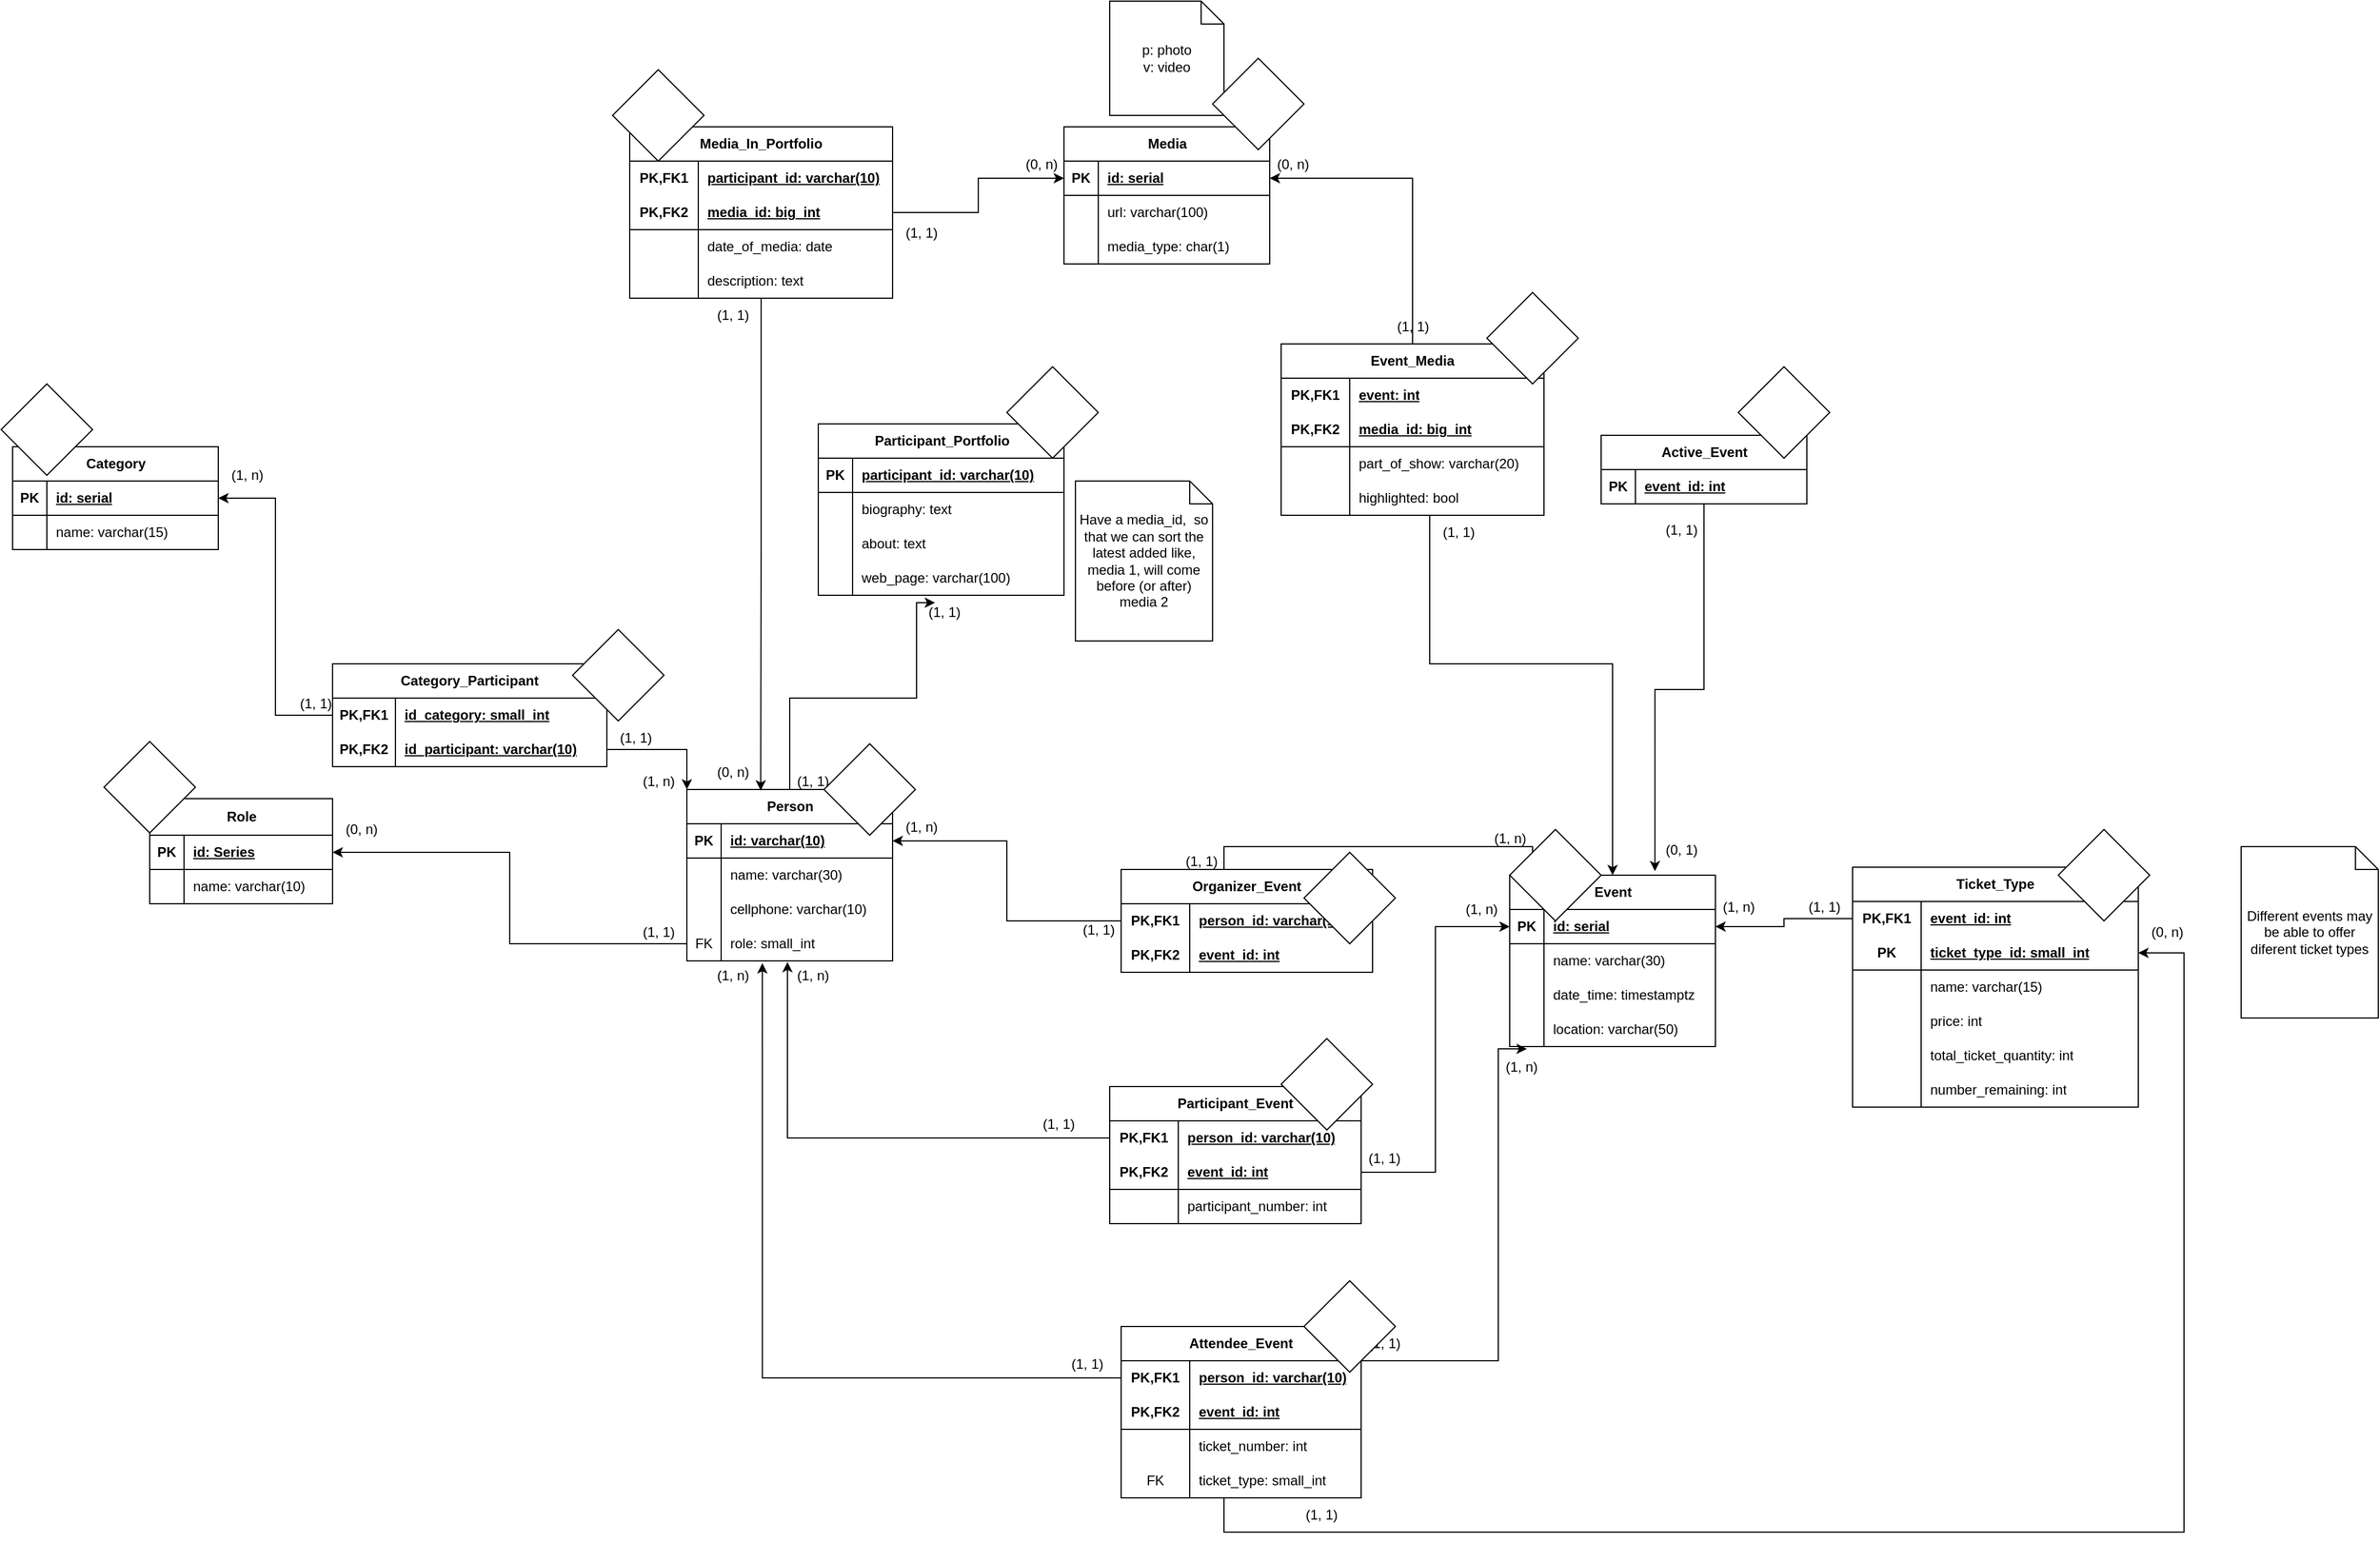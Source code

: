 <mxfile version="21.8.2" type="device">
  <diagram name="Page-1" id="pdP5qbSnR2Mmg4quTHYO">
    <mxGraphModel dx="563" dy="1681" grid="1" gridSize="10" guides="1" tooltips="1" connect="1" arrows="1" fold="1" page="1" pageScale="1" pageWidth="850" pageHeight="1100" math="0" shadow="0">
      <root>
        <mxCell id="0" />
        <mxCell id="1" parent="0" />
        <mxCell id="bMfJQA4UdOex7LfJelxI-1" value="Role" style="shape=table;startSize=32;container=1;collapsible=1;childLayout=tableLayout;fixedRows=1;rowLines=0;fontStyle=1;align=center;resizeLast=1;html=1;" parent="1" vertex="1">
          <mxGeometry x="330" y="58" width="160" height="92" as="geometry" />
        </mxCell>
        <mxCell id="bMfJQA4UdOex7LfJelxI-2" value="" style="shape=tableRow;horizontal=0;startSize=0;swimlaneHead=0;swimlaneBody=0;fillColor=none;collapsible=0;dropTarget=0;points=[[0,0.5],[1,0.5]];portConstraint=eastwest;top=0;left=0;right=0;bottom=1;" parent="bMfJQA4UdOex7LfJelxI-1" vertex="1">
          <mxGeometry y="32" width="160" height="30" as="geometry" />
        </mxCell>
        <mxCell id="bMfJQA4UdOex7LfJelxI-3" value="PK" style="shape=partialRectangle;connectable=0;fillColor=none;top=0;left=0;bottom=0;right=0;fontStyle=1;overflow=hidden;whiteSpace=wrap;html=1;" parent="bMfJQA4UdOex7LfJelxI-2" vertex="1">
          <mxGeometry width="30" height="30" as="geometry">
            <mxRectangle width="30" height="30" as="alternateBounds" />
          </mxGeometry>
        </mxCell>
        <mxCell id="bMfJQA4UdOex7LfJelxI-4" value="id: Series" style="shape=partialRectangle;connectable=0;fillColor=none;top=0;left=0;bottom=0;right=0;align=left;spacingLeft=6;fontStyle=5;overflow=hidden;whiteSpace=wrap;html=1;" parent="bMfJQA4UdOex7LfJelxI-2" vertex="1">
          <mxGeometry x="30" width="130" height="30" as="geometry">
            <mxRectangle width="130" height="30" as="alternateBounds" />
          </mxGeometry>
        </mxCell>
        <mxCell id="bMfJQA4UdOex7LfJelxI-5" value="" style="shape=tableRow;horizontal=0;startSize=0;swimlaneHead=0;swimlaneBody=0;fillColor=none;collapsible=0;dropTarget=0;points=[[0,0.5],[1,0.5]];portConstraint=eastwest;top=0;left=0;right=0;bottom=0;" parent="bMfJQA4UdOex7LfJelxI-1" vertex="1">
          <mxGeometry y="62" width="160" height="30" as="geometry" />
        </mxCell>
        <mxCell id="bMfJQA4UdOex7LfJelxI-6" value="" style="shape=partialRectangle;connectable=0;fillColor=none;top=0;left=0;bottom=0;right=0;editable=1;overflow=hidden;whiteSpace=wrap;html=1;" parent="bMfJQA4UdOex7LfJelxI-5" vertex="1">
          <mxGeometry width="30" height="30" as="geometry">
            <mxRectangle width="30" height="30" as="alternateBounds" />
          </mxGeometry>
        </mxCell>
        <mxCell id="bMfJQA4UdOex7LfJelxI-7" value="name: varchar(10)" style="shape=partialRectangle;connectable=0;fillColor=none;top=0;left=0;bottom=0;right=0;align=left;spacingLeft=6;overflow=hidden;whiteSpace=wrap;html=1;" parent="bMfJQA4UdOex7LfJelxI-5" vertex="1">
          <mxGeometry x="30" width="130" height="30" as="geometry">
            <mxRectangle width="130" height="30" as="alternateBounds" />
          </mxGeometry>
        </mxCell>
        <mxCell id="bMfJQA4UdOex7LfJelxI-14" value="Event" style="shape=table;startSize=30;container=1;collapsible=1;childLayout=tableLayout;fixedRows=1;rowLines=0;fontStyle=1;align=center;resizeLast=1;html=1;" parent="1" vertex="1">
          <mxGeometry x="1520" y="125" width="180" height="150" as="geometry" />
        </mxCell>
        <mxCell id="bMfJQA4UdOex7LfJelxI-15" value="" style="shape=tableRow;horizontal=0;startSize=0;swimlaneHead=0;swimlaneBody=0;fillColor=none;collapsible=0;dropTarget=0;points=[[0,0.5],[1,0.5]];portConstraint=eastwest;top=0;left=0;right=0;bottom=1;" parent="bMfJQA4UdOex7LfJelxI-14" vertex="1">
          <mxGeometry y="30" width="180" height="30" as="geometry" />
        </mxCell>
        <mxCell id="bMfJQA4UdOex7LfJelxI-16" value="PK" style="shape=partialRectangle;connectable=0;fillColor=none;top=0;left=0;bottom=0;right=0;fontStyle=1;overflow=hidden;whiteSpace=wrap;html=1;" parent="bMfJQA4UdOex7LfJelxI-15" vertex="1">
          <mxGeometry width="30" height="30" as="geometry">
            <mxRectangle width="30" height="30" as="alternateBounds" />
          </mxGeometry>
        </mxCell>
        <mxCell id="bMfJQA4UdOex7LfJelxI-17" value="id: serial" style="shape=partialRectangle;connectable=0;fillColor=none;top=0;left=0;bottom=0;right=0;align=left;spacingLeft=6;fontStyle=5;overflow=hidden;whiteSpace=wrap;html=1;" parent="bMfJQA4UdOex7LfJelxI-15" vertex="1">
          <mxGeometry x="30" width="150" height="30" as="geometry">
            <mxRectangle width="150" height="30" as="alternateBounds" />
          </mxGeometry>
        </mxCell>
        <mxCell id="bMfJQA4UdOex7LfJelxI-18" value="" style="shape=tableRow;horizontal=0;startSize=0;swimlaneHead=0;swimlaneBody=0;fillColor=none;collapsible=0;dropTarget=0;points=[[0,0.5],[1,0.5]];portConstraint=eastwest;top=0;left=0;right=0;bottom=0;" parent="bMfJQA4UdOex7LfJelxI-14" vertex="1">
          <mxGeometry y="60" width="180" height="30" as="geometry" />
        </mxCell>
        <mxCell id="bMfJQA4UdOex7LfJelxI-19" value="" style="shape=partialRectangle;connectable=0;fillColor=none;top=0;left=0;bottom=0;right=0;editable=1;overflow=hidden;whiteSpace=wrap;html=1;" parent="bMfJQA4UdOex7LfJelxI-18" vertex="1">
          <mxGeometry width="30" height="30" as="geometry">
            <mxRectangle width="30" height="30" as="alternateBounds" />
          </mxGeometry>
        </mxCell>
        <mxCell id="bMfJQA4UdOex7LfJelxI-20" value="name: varchar(30)" style="shape=partialRectangle;connectable=0;fillColor=none;top=0;left=0;bottom=0;right=0;align=left;spacingLeft=6;overflow=hidden;whiteSpace=wrap;html=1;" parent="bMfJQA4UdOex7LfJelxI-18" vertex="1">
          <mxGeometry x="30" width="150" height="30" as="geometry">
            <mxRectangle width="150" height="30" as="alternateBounds" />
          </mxGeometry>
        </mxCell>
        <mxCell id="bMfJQA4UdOex7LfJelxI-21" value="" style="shape=tableRow;horizontal=0;startSize=0;swimlaneHead=0;swimlaneBody=0;fillColor=none;collapsible=0;dropTarget=0;points=[[0,0.5],[1,0.5]];portConstraint=eastwest;top=0;left=0;right=0;bottom=0;" parent="bMfJQA4UdOex7LfJelxI-14" vertex="1">
          <mxGeometry y="90" width="180" height="30" as="geometry" />
        </mxCell>
        <mxCell id="bMfJQA4UdOex7LfJelxI-22" value="" style="shape=partialRectangle;connectable=0;fillColor=none;top=0;left=0;bottom=0;right=0;editable=1;overflow=hidden;whiteSpace=wrap;html=1;" parent="bMfJQA4UdOex7LfJelxI-21" vertex="1">
          <mxGeometry width="30" height="30" as="geometry">
            <mxRectangle width="30" height="30" as="alternateBounds" />
          </mxGeometry>
        </mxCell>
        <mxCell id="bMfJQA4UdOex7LfJelxI-23" value="date_time: timestamptz" style="shape=partialRectangle;connectable=0;fillColor=none;top=0;left=0;bottom=0;right=0;align=left;spacingLeft=6;overflow=hidden;whiteSpace=wrap;html=1;" parent="bMfJQA4UdOex7LfJelxI-21" vertex="1">
          <mxGeometry x="30" width="150" height="30" as="geometry">
            <mxRectangle width="150" height="30" as="alternateBounds" />
          </mxGeometry>
        </mxCell>
        <mxCell id="bMfJQA4UdOex7LfJelxI-24" value="" style="shape=tableRow;horizontal=0;startSize=0;swimlaneHead=0;swimlaneBody=0;fillColor=none;collapsible=0;dropTarget=0;points=[[0,0.5],[1,0.5]];portConstraint=eastwest;top=0;left=0;right=0;bottom=0;" parent="bMfJQA4UdOex7LfJelxI-14" vertex="1">
          <mxGeometry y="120" width="180" height="30" as="geometry" />
        </mxCell>
        <mxCell id="bMfJQA4UdOex7LfJelxI-25" value="" style="shape=partialRectangle;connectable=0;fillColor=none;top=0;left=0;bottom=0;right=0;editable=1;overflow=hidden;whiteSpace=wrap;html=1;" parent="bMfJQA4UdOex7LfJelxI-24" vertex="1">
          <mxGeometry width="30" height="30" as="geometry">
            <mxRectangle width="30" height="30" as="alternateBounds" />
          </mxGeometry>
        </mxCell>
        <mxCell id="bMfJQA4UdOex7LfJelxI-26" value="location: varchar(50)" style="shape=partialRectangle;connectable=0;fillColor=none;top=0;left=0;bottom=0;right=0;align=left;spacingLeft=6;overflow=hidden;whiteSpace=wrap;html=1;" parent="bMfJQA4UdOex7LfJelxI-24" vertex="1">
          <mxGeometry x="30" width="150" height="30" as="geometry">
            <mxRectangle width="150" height="30" as="alternateBounds" />
          </mxGeometry>
        </mxCell>
        <mxCell id="bMfJQA4UdOex7LfJelxI-53" value="Participant_Portfolio" style="shape=table;startSize=30;container=1;collapsible=1;childLayout=tableLayout;fixedRows=1;rowLines=0;fontStyle=1;align=center;resizeLast=1;html=1;" parent="1" vertex="1">
          <mxGeometry x="915" y="-270" width="215" height="150" as="geometry" />
        </mxCell>
        <mxCell id="bMfJQA4UdOex7LfJelxI-54" value="" style="shape=tableRow;horizontal=0;startSize=0;swimlaneHead=0;swimlaneBody=0;fillColor=none;collapsible=0;dropTarget=0;points=[[0,0.5],[1,0.5]];portConstraint=eastwest;top=0;left=0;right=0;bottom=1;" parent="bMfJQA4UdOex7LfJelxI-53" vertex="1">
          <mxGeometry y="30" width="215" height="30" as="geometry" />
        </mxCell>
        <mxCell id="bMfJQA4UdOex7LfJelxI-55" value="PK" style="shape=partialRectangle;connectable=0;fillColor=none;top=0;left=0;bottom=0;right=0;fontStyle=1;overflow=hidden;whiteSpace=wrap;html=1;" parent="bMfJQA4UdOex7LfJelxI-54" vertex="1">
          <mxGeometry width="30" height="30" as="geometry">
            <mxRectangle width="30" height="30" as="alternateBounds" />
          </mxGeometry>
        </mxCell>
        <mxCell id="bMfJQA4UdOex7LfJelxI-56" value="participant_id: varchar(10)" style="shape=partialRectangle;connectable=0;fillColor=none;top=0;left=0;bottom=0;right=0;align=left;spacingLeft=6;fontStyle=5;overflow=hidden;whiteSpace=wrap;html=1;" parent="bMfJQA4UdOex7LfJelxI-54" vertex="1">
          <mxGeometry x="30" width="185" height="30" as="geometry">
            <mxRectangle width="185" height="30" as="alternateBounds" />
          </mxGeometry>
        </mxCell>
        <mxCell id="bMfJQA4UdOex7LfJelxI-57" value="" style="shape=tableRow;horizontal=0;startSize=0;swimlaneHead=0;swimlaneBody=0;fillColor=none;collapsible=0;dropTarget=0;points=[[0,0.5],[1,0.5]];portConstraint=eastwest;top=0;left=0;right=0;bottom=0;" parent="bMfJQA4UdOex7LfJelxI-53" vertex="1">
          <mxGeometry y="60" width="215" height="30" as="geometry" />
        </mxCell>
        <mxCell id="bMfJQA4UdOex7LfJelxI-58" value="" style="shape=partialRectangle;connectable=0;fillColor=none;top=0;left=0;bottom=0;right=0;editable=1;overflow=hidden;whiteSpace=wrap;html=1;" parent="bMfJQA4UdOex7LfJelxI-57" vertex="1">
          <mxGeometry width="30" height="30" as="geometry">
            <mxRectangle width="30" height="30" as="alternateBounds" />
          </mxGeometry>
        </mxCell>
        <mxCell id="bMfJQA4UdOex7LfJelxI-59" value="biography: text" style="shape=partialRectangle;connectable=0;fillColor=none;top=0;left=0;bottom=0;right=0;align=left;spacingLeft=6;overflow=hidden;whiteSpace=wrap;html=1;" parent="bMfJQA4UdOex7LfJelxI-57" vertex="1">
          <mxGeometry x="30" width="185" height="30" as="geometry">
            <mxRectangle width="185" height="30" as="alternateBounds" />
          </mxGeometry>
        </mxCell>
        <mxCell id="bMfJQA4UdOex7LfJelxI-60" value="" style="shape=tableRow;horizontal=0;startSize=0;swimlaneHead=0;swimlaneBody=0;fillColor=none;collapsible=0;dropTarget=0;points=[[0,0.5],[1,0.5]];portConstraint=eastwest;top=0;left=0;right=0;bottom=0;" parent="bMfJQA4UdOex7LfJelxI-53" vertex="1">
          <mxGeometry y="90" width="215" height="30" as="geometry" />
        </mxCell>
        <mxCell id="bMfJQA4UdOex7LfJelxI-61" value="" style="shape=partialRectangle;connectable=0;fillColor=none;top=0;left=0;bottom=0;right=0;editable=1;overflow=hidden;whiteSpace=wrap;html=1;" parent="bMfJQA4UdOex7LfJelxI-60" vertex="1">
          <mxGeometry width="30" height="30" as="geometry">
            <mxRectangle width="30" height="30" as="alternateBounds" />
          </mxGeometry>
        </mxCell>
        <mxCell id="bMfJQA4UdOex7LfJelxI-62" value="about: text" style="shape=partialRectangle;connectable=0;fillColor=none;top=0;left=0;bottom=0;right=0;align=left;spacingLeft=6;overflow=hidden;whiteSpace=wrap;html=1;" parent="bMfJQA4UdOex7LfJelxI-60" vertex="1">
          <mxGeometry x="30" width="185" height="30" as="geometry">
            <mxRectangle width="185" height="30" as="alternateBounds" />
          </mxGeometry>
        </mxCell>
        <mxCell id="PNiKgbFMqYQvZTRkYobN-121" value="" style="shape=tableRow;horizontal=0;startSize=0;swimlaneHead=0;swimlaneBody=0;fillColor=none;collapsible=0;dropTarget=0;points=[[0,0.5],[1,0.5]];portConstraint=eastwest;top=0;left=0;right=0;bottom=0;" parent="bMfJQA4UdOex7LfJelxI-53" vertex="1">
          <mxGeometry y="120" width="215" height="30" as="geometry" />
        </mxCell>
        <mxCell id="PNiKgbFMqYQvZTRkYobN-122" value="" style="shape=partialRectangle;connectable=0;fillColor=none;top=0;left=0;bottom=0;right=0;editable=1;overflow=hidden;whiteSpace=wrap;html=1;" parent="PNiKgbFMqYQvZTRkYobN-121" vertex="1">
          <mxGeometry width="30" height="30" as="geometry">
            <mxRectangle width="30" height="30" as="alternateBounds" />
          </mxGeometry>
        </mxCell>
        <mxCell id="PNiKgbFMqYQvZTRkYobN-123" value="web_page: varchar(100)" style="shape=partialRectangle;connectable=0;fillColor=none;top=0;left=0;bottom=0;right=0;align=left;spacingLeft=6;overflow=hidden;whiteSpace=wrap;html=1;" parent="PNiKgbFMqYQvZTRkYobN-121" vertex="1">
          <mxGeometry x="30" width="185" height="30" as="geometry">
            <mxRectangle width="185" height="30" as="alternateBounds" />
          </mxGeometry>
        </mxCell>
        <mxCell id="bMfJQA4UdOex7LfJelxI-105" value="Active_Event" style="shape=table;startSize=30;container=1;collapsible=1;childLayout=tableLayout;fixedRows=1;rowLines=0;fontStyle=1;align=center;resizeLast=1;html=1;" parent="1" vertex="1">
          <mxGeometry x="1600" y="-260" width="180" height="60" as="geometry" />
        </mxCell>
        <mxCell id="bMfJQA4UdOex7LfJelxI-106" value="" style="shape=tableRow;horizontal=0;startSize=0;swimlaneHead=0;swimlaneBody=0;fillColor=none;collapsible=0;dropTarget=0;points=[[0,0.5],[1,0.5]];portConstraint=eastwest;top=0;left=0;right=0;bottom=1;" parent="bMfJQA4UdOex7LfJelxI-105" vertex="1">
          <mxGeometry y="30" width="180" height="30" as="geometry" />
        </mxCell>
        <mxCell id="bMfJQA4UdOex7LfJelxI-107" value="PK" style="shape=partialRectangle;connectable=0;fillColor=none;top=0;left=0;bottom=0;right=0;fontStyle=1;overflow=hidden;whiteSpace=wrap;html=1;" parent="bMfJQA4UdOex7LfJelxI-106" vertex="1">
          <mxGeometry width="30" height="30" as="geometry">
            <mxRectangle width="30" height="30" as="alternateBounds" />
          </mxGeometry>
        </mxCell>
        <mxCell id="bMfJQA4UdOex7LfJelxI-108" value="event_id: int" style="shape=partialRectangle;connectable=0;fillColor=none;top=0;left=0;bottom=0;right=0;align=left;spacingLeft=6;fontStyle=5;overflow=hidden;whiteSpace=wrap;html=1;" parent="bMfJQA4UdOex7LfJelxI-106" vertex="1">
          <mxGeometry x="30" width="150" height="30" as="geometry">
            <mxRectangle width="150" height="30" as="alternateBounds" />
          </mxGeometry>
        </mxCell>
        <mxCell id="z6vgUbmgcvdkdpvAA5BQ-1" value="Person" style="shape=table;startSize=30;container=1;collapsible=1;childLayout=tableLayout;fixedRows=1;rowLines=0;fontStyle=1;align=center;resizeLast=1;html=1;" parent="1" vertex="1">
          <mxGeometry x="800" y="50" width="180" height="150" as="geometry" />
        </mxCell>
        <mxCell id="z6vgUbmgcvdkdpvAA5BQ-2" value="" style="shape=tableRow;horizontal=0;startSize=0;swimlaneHead=0;swimlaneBody=0;fillColor=none;collapsible=0;dropTarget=0;points=[[0,0.5],[1,0.5]];portConstraint=eastwest;top=0;left=0;right=0;bottom=1;" parent="z6vgUbmgcvdkdpvAA5BQ-1" vertex="1">
          <mxGeometry y="30" width="180" height="30" as="geometry" />
        </mxCell>
        <mxCell id="z6vgUbmgcvdkdpvAA5BQ-3" value="PK" style="shape=partialRectangle;connectable=0;fillColor=none;top=0;left=0;bottom=0;right=0;fontStyle=1;overflow=hidden;whiteSpace=wrap;html=1;" parent="z6vgUbmgcvdkdpvAA5BQ-2" vertex="1">
          <mxGeometry width="30" height="30" as="geometry">
            <mxRectangle width="30" height="30" as="alternateBounds" />
          </mxGeometry>
        </mxCell>
        <mxCell id="z6vgUbmgcvdkdpvAA5BQ-4" value="id: varchar(10)" style="shape=partialRectangle;connectable=0;fillColor=none;top=0;left=0;bottom=0;right=0;align=left;spacingLeft=6;fontStyle=5;overflow=hidden;whiteSpace=wrap;html=1;" parent="z6vgUbmgcvdkdpvAA5BQ-2" vertex="1">
          <mxGeometry x="30" width="150" height="30" as="geometry">
            <mxRectangle width="150" height="30" as="alternateBounds" />
          </mxGeometry>
        </mxCell>
        <mxCell id="z6vgUbmgcvdkdpvAA5BQ-5" value="" style="shape=tableRow;horizontal=0;startSize=0;swimlaneHead=0;swimlaneBody=0;fillColor=none;collapsible=0;dropTarget=0;points=[[0,0.5],[1,0.5]];portConstraint=eastwest;top=0;left=0;right=0;bottom=0;" parent="z6vgUbmgcvdkdpvAA5BQ-1" vertex="1">
          <mxGeometry y="60" width="180" height="30" as="geometry" />
        </mxCell>
        <mxCell id="z6vgUbmgcvdkdpvAA5BQ-6" value="" style="shape=partialRectangle;connectable=0;fillColor=none;top=0;left=0;bottom=0;right=0;editable=1;overflow=hidden;whiteSpace=wrap;html=1;" parent="z6vgUbmgcvdkdpvAA5BQ-5" vertex="1">
          <mxGeometry width="30" height="30" as="geometry">
            <mxRectangle width="30" height="30" as="alternateBounds" />
          </mxGeometry>
        </mxCell>
        <mxCell id="z6vgUbmgcvdkdpvAA5BQ-7" value="name: varchar(30)" style="shape=partialRectangle;connectable=0;fillColor=none;top=0;left=0;bottom=0;right=0;align=left;spacingLeft=6;overflow=hidden;whiteSpace=wrap;html=1;" parent="z6vgUbmgcvdkdpvAA5BQ-5" vertex="1">
          <mxGeometry x="30" width="150" height="30" as="geometry">
            <mxRectangle width="150" height="30" as="alternateBounds" />
          </mxGeometry>
        </mxCell>
        <mxCell id="z6vgUbmgcvdkdpvAA5BQ-8" value="" style="shape=tableRow;horizontal=0;startSize=0;swimlaneHead=0;swimlaneBody=0;fillColor=none;collapsible=0;dropTarget=0;points=[[0,0.5],[1,0.5]];portConstraint=eastwest;top=0;left=0;right=0;bottom=0;" parent="z6vgUbmgcvdkdpvAA5BQ-1" vertex="1">
          <mxGeometry y="90" width="180" height="30" as="geometry" />
        </mxCell>
        <mxCell id="z6vgUbmgcvdkdpvAA5BQ-9" value="" style="shape=partialRectangle;connectable=0;fillColor=none;top=0;left=0;bottom=0;right=0;editable=1;overflow=hidden;whiteSpace=wrap;html=1;" parent="z6vgUbmgcvdkdpvAA5BQ-8" vertex="1">
          <mxGeometry width="30" height="30" as="geometry">
            <mxRectangle width="30" height="30" as="alternateBounds" />
          </mxGeometry>
        </mxCell>
        <mxCell id="z6vgUbmgcvdkdpvAA5BQ-10" value="cellphone: varchar(10)" style="shape=partialRectangle;connectable=0;fillColor=none;top=0;left=0;bottom=0;right=0;align=left;spacingLeft=6;overflow=hidden;whiteSpace=wrap;html=1;" parent="z6vgUbmgcvdkdpvAA5BQ-8" vertex="1">
          <mxGeometry x="30" width="150" height="30" as="geometry">
            <mxRectangle width="150" height="30" as="alternateBounds" />
          </mxGeometry>
        </mxCell>
        <mxCell id="PNiKgbFMqYQvZTRkYobN-202" value="" style="shape=tableRow;horizontal=0;startSize=0;swimlaneHead=0;swimlaneBody=0;fillColor=none;collapsible=0;dropTarget=0;points=[[0,0.5],[1,0.5]];portConstraint=eastwest;top=0;left=0;right=0;bottom=0;" parent="z6vgUbmgcvdkdpvAA5BQ-1" vertex="1">
          <mxGeometry y="120" width="180" height="30" as="geometry" />
        </mxCell>
        <mxCell id="PNiKgbFMqYQvZTRkYobN-203" value="FK" style="shape=partialRectangle;connectable=0;fillColor=none;top=0;left=0;bottom=0;right=0;editable=1;overflow=hidden;whiteSpace=wrap;html=1;" parent="PNiKgbFMqYQvZTRkYobN-202" vertex="1">
          <mxGeometry width="30" height="30" as="geometry">
            <mxRectangle width="30" height="30" as="alternateBounds" />
          </mxGeometry>
        </mxCell>
        <mxCell id="PNiKgbFMqYQvZTRkYobN-204" value="role: small_int" style="shape=partialRectangle;connectable=0;fillColor=none;top=0;left=0;bottom=0;right=0;align=left;spacingLeft=6;overflow=hidden;whiteSpace=wrap;html=1;" parent="PNiKgbFMqYQvZTRkYobN-202" vertex="1">
          <mxGeometry x="30" width="150" height="30" as="geometry">
            <mxRectangle width="150" height="30" as="alternateBounds" />
          </mxGeometry>
        </mxCell>
        <mxCell id="PNiKgbFMqYQvZTRkYobN-28" style="edgeStyle=orthogonalEdgeStyle;rounded=0;orthogonalLoop=1;jettySize=auto;html=1;" parent="1" source="PNiKgbFMqYQvZTRkYobN-14" edge="1">
          <mxGeometry relative="1" as="geometry">
            <Array as="points">
              <mxPoint x="1270" y="100" />
              <mxPoint x="1540" y="100" />
            </Array>
            <mxPoint x="1540" y="120" as="targetPoint" />
          </mxGeometry>
        </mxCell>
        <mxCell id="PNiKgbFMqYQvZTRkYobN-14" value="Organizer_Event" style="shape=table;startSize=30;container=1;collapsible=1;childLayout=tableLayout;fixedRows=1;rowLines=0;fontStyle=1;align=center;resizeLast=1;html=1;whiteSpace=wrap;" parent="1" vertex="1">
          <mxGeometry x="1180" y="120" width="220" height="90" as="geometry" />
        </mxCell>
        <mxCell id="PNiKgbFMqYQvZTRkYobN-15" value="" style="shape=tableRow;horizontal=0;startSize=0;swimlaneHead=0;swimlaneBody=0;fillColor=none;collapsible=0;dropTarget=0;points=[[0,0.5],[1,0.5]];portConstraint=eastwest;top=0;left=0;right=0;bottom=0;html=1;" parent="PNiKgbFMqYQvZTRkYobN-14" vertex="1">
          <mxGeometry y="30" width="220" height="30" as="geometry" />
        </mxCell>
        <mxCell id="PNiKgbFMqYQvZTRkYobN-16" value="PK,FK1" style="shape=partialRectangle;connectable=0;fillColor=none;top=0;left=0;bottom=0;right=0;fontStyle=1;overflow=hidden;html=1;whiteSpace=wrap;" parent="PNiKgbFMqYQvZTRkYobN-15" vertex="1">
          <mxGeometry width="60" height="30" as="geometry">
            <mxRectangle width="60" height="30" as="alternateBounds" />
          </mxGeometry>
        </mxCell>
        <mxCell id="PNiKgbFMqYQvZTRkYobN-17" value="person_id: varchar(10)" style="shape=partialRectangle;connectable=0;fillColor=none;top=0;left=0;bottom=0;right=0;align=left;spacingLeft=6;fontStyle=5;overflow=hidden;html=1;whiteSpace=wrap;" parent="PNiKgbFMqYQvZTRkYobN-15" vertex="1">
          <mxGeometry x="60" width="160" height="30" as="geometry">
            <mxRectangle width="160" height="30" as="alternateBounds" />
          </mxGeometry>
        </mxCell>
        <mxCell id="PNiKgbFMqYQvZTRkYobN-18" value="" style="shape=tableRow;horizontal=0;startSize=0;swimlaneHead=0;swimlaneBody=0;fillColor=none;collapsible=0;dropTarget=0;points=[[0,0.5],[1,0.5]];portConstraint=eastwest;top=0;left=0;right=0;bottom=1;html=1;" parent="PNiKgbFMqYQvZTRkYobN-14" vertex="1">
          <mxGeometry y="60" width="220" height="30" as="geometry" />
        </mxCell>
        <mxCell id="PNiKgbFMqYQvZTRkYobN-19" value="PK,FK2" style="shape=partialRectangle;connectable=0;fillColor=none;top=0;left=0;bottom=0;right=0;fontStyle=1;overflow=hidden;html=1;whiteSpace=wrap;" parent="PNiKgbFMqYQvZTRkYobN-18" vertex="1">
          <mxGeometry width="60" height="30" as="geometry">
            <mxRectangle width="60" height="30" as="alternateBounds" />
          </mxGeometry>
        </mxCell>
        <mxCell id="PNiKgbFMqYQvZTRkYobN-20" value="event_id: int" style="shape=partialRectangle;connectable=0;fillColor=none;top=0;left=0;bottom=0;right=0;align=left;spacingLeft=6;fontStyle=5;overflow=hidden;html=1;whiteSpace=wrap;" parent="PNiKgbFMqYQvZTRkYobN-18" vertex="1">
          <mxGeometry x="60" width="160" height="30" as="geometry">
            <mxRectangle width="160" height="30" as="alternateBounds" />
          </mxGeometry>
        </mxCell>
        <mxCell id="PNiKgbFMqYQvZTRkYobN-29" value="Participant_Event" style="shape=table;startSize=30;container=1;collapsible=1;childLayout=tableLayout;fixedRows=1;rowLines=0;fontStyle=1;align=center;resizeLast=1;html=1;whiteSpace=wrap;" parent="1" vertex="1">
          <mxGeometry x="1170" y="310" width="220" height="120" as="geometry" />
        </mxCell>
        <mxCell id="PNiKgbFMqYQvZTRkYobN-30" value="" style="shape=tableRow;horizontal=0;startSize=0;swimlaneHead=0;swimlaneBody=0;fillColor=none;collapsible=0;dropTarget=0;points=[[0,0.5],[1,0.5]];portConstraint=eastwest;top=0;left=0;right=0;bottom=0;html=1;" parent="PNiKgbFMqYQvZTRkYobN-29" vertex="1">
          <mxGeometry y="30" width="220" height="30" as="geometry" />
        </mxCell>
        <mxCell id="PNiKgbFMqYQvZTRkYobN-31" value="PK,FK1" style="shape=partialRectangle;connectable=0;fillColor=none;top=0;left=0;bottom=0;right=0;fontStyle=1;overflow=hidden;html=1;whiteSpace=wrap;" parent="PNiKgbFMqYQvZTRkYobN-30" vertex="1">
          <mxGeometry width="60" height="30" as="geometry">
            <mxRectangle width="60" height="30" as="alternateBounds" />
          </mxGeometry>
        </mxCell>
        <mxCell id="PNiKgbFMqYQvZTRkYobN-32" value="person_id: varchar(10)" style="shape=partialRectangle;connectable=0;fillColor=none;top=0;left=0;bottom=0;right=0;align=left;spacingLeft=6;fontStyle=5;overflow=hidden;html=1;whiteSpace=wrap;" parent="PNiKgbFMqYQvZTRkYobN-30" vertex="1">
          <mxGeometry x="60" width="160" height="30" as="geometry">
            <mxRectangle width="160" height="30" as="alternateBounds" />
          </mxGeometry>
        </mxCell>
        <mxCell id="PNiKgbFMqYQvZTRkYobN-33" value="" style="shape=tableRow;horizontal=0;startSize=0;swimlaneHead=0;swimlaneBody=0;fillColor=none;collapsible=0;dropTarget=0;points=[[0,0.5],[1,0.5]];portConstraint=eastwest;top=0;left=0;right=0;bottom=1;html=1;" parent="PNiKgbFMqYQvZTRkYobN-29" vertex="1">
          <mxGeometry y="60" width="220" height="30" as="geometry" />
        </mxCell>
        <mxCell id="PNiKgbFMqYQvZTRkYobN-34" value="PK,FK2" style="shape=partialRectangle;connectable=0;fillColor=none;top=0;left=0;bottom=0;right=0;fontStyle=1;overflow=hidden;html=1;whiteSpace=wrap;" parent="PNiKgbFMqYQvZTRkYobN-33" vertex="1">
          <mxGeometry width="60" height="30" as="geometry">
            <mxRectangle width="60" height="30" as="alternateBounds" />
          </mxGeometry>
        </mxCell>
        <mxCell id="PNiKgbFMqYQvZTRkYobN-35" value="event_id: int" style="shape=partialRectangle;connectable=0;fillColor=none;top=0;left=0;bottom=0;right=0;align=left;spacingLeft=6;fontStyle=5;overflow=hidden;html=1;whiteSpace=wrap;" parent="PNiKgbFMqYQvZTRkYobN-33" vertex="1">
          <mxGeometry x="60" width="160" height="30" as="geometry">
            <mxRectangle width="160" height="30" as="alternateBounds" />
          </mxGeometry>
        </mxCell>
        <mxCell id="PNiKgbFMqYQvZTRkYobN-36" value="" style="shape=tableRow;horizontal=0;startSize=0;swimlaneHead=0;swimlaneBody=0;fillColor=none;collapsible=0;dropTarget=0;points=[[0,0.5],[1,0.5]];portConstraint=eastwest;top=0;left=0;right=0;bottom=0;html=1;" parent="PNiKgbFMqYQvZTRkYobN-29" vertex="1">
          <mxGeometry y="90" width="220" height="30" as="geometry" />
        </mxCell>
        <mxCell id="PNiKgbFMqYQvZTRkYobN-37" value="" style="shape=partialRectangle;connectable=0;fillColor=none;top=0;left=0;bottom=0;right=0;editable=1;overflow=hidden;html=1;whiteSpace=wrap;" parent="PNiKgbFMqYQvZTRkYobN-36" vertex="1">
          <mxGeometry width="60" height="30" as="geometry">
            <mxRectangle width="60" height="30" as="alternateBounds" />
          </mxGeometry>
        </mxCell>
        <mxCell id="PNiKgbFMqYQvZTRkYobN-38" value="participant_number: int" style="shape=partialRectangle;connectable=0;fillColor=none;top=0;left=0;bottom=0;right=0;align=left;spacingLeft=6;overflow=hidden;html=1;whiteSpace=wrap;" parent="PNiKgbFMqYQvZTRkYobN-36" vertex="1">
          <mxGeometry x="60" width="160" height="30" as="geometry">
            <mxRectangle width="160" height="30" as="alternateBounds" />
          </mxGeometry>
        </mxCell>
        <mxCell id="PNiKgbFMqYQvZTRkYobN-43" style="edgeStyle=orthogonalEdgeStyle;rounded=0;orthogonalLoop=1;jettySize=auto;html=1;entryX=0;entryY=0.5;entryDx=0;entryDy=0;" parent="1" source="PNiKgbFMqYQvZTRkYobN-33" target="bMfJQA4UdOex7LfJelxI-15" edge="1">
          <mxGeometry relative="1" as="geometry" />
        </mxCell>
        <mxCell id="PNiKgbFMqYQvZTRkYobN-58" style="edgeStyle=orthogonalEdgeStyle;rounded=0;orthogonalLoop=1;jettySize=auto;html=1;entryX=0.083;entryY=1.067;entryDx=0;entryDy=0;entryPerimeter=0;" parent="1" source="PNiKgbFMqYQvZTRkYobN-44" target="bMfJQA4UdOex7LfJelxI-24" edge="1">
          <mxGeometry relative="1" as="geometry">
            <Array as="points">
              <mxPoint x="1510" y="550" />
              <mxPoint x="1510" y="277" />
            </Array>
          </mxGeometry>
        </mxCell>
        <mxCell id="PNiKgbFMqYQvZTRkYobN-44" value="Attendee_Event" style="shape=table;startSize=30;container=1;collapsible=1;childLayout=tableLayout;fixedRows=1;rowLines=0;fontStyle=1;align=center;resizeLast=1;html=1;whiteSpace=wrap;" parent="1" vertex="1">
          <mxGeometry x="1180" y="520" width="210" height="150" as="geometry" />
        </mxCell>
        <mxCell id="PNiKgbFMqYQvZTRkYobN-45" value="" style="shape=tableRow;horizontal=0;startSize=0;swimlaneHead=0;swimlaneBody=0;fillColor=none;collapsible=0;dropTarget=0;points=[[0,0.5],[1,0.5]];portConstraint=eastwest;top=0;left=0;right=0;bottom=0;html=1;" parent="PNiKgbFMqYQvZTRkYobN-44" vertex="1">
          <mxGeometry y="30" width="210" height="30" as="geometry" />
        </mxCell>
        <mxCell id="PNiKgbFMqYQvZTRkYobN-46" value="PK,FK1" style="shape=partialRectangle;connectable=0;fillColor=none;top=0;left=0;bottom=0;right=0;fontStyle=1;overflow=hidden;html=1;whiteSpace=wrap;" parent="PNiKgbFMqYQvZTRkYobN-45" vertex="1">
          <mxGeometry width="60" height="30" as="geometry">
            <mxRectangle width="60" height="30" as="alternateBounds" />
          </mxGeometry>
        </mxCell>
        <mxCell id="PNiKgbFMqYQvZTRkYobN-47" value="person_id: varchar(10)" style="shape=partialRectangle;connectable=0;fillColor=none;top=0;left=0;bottom=0;right=0;align=left;spacingLeft=6;fontStyle=5;overflow=hidden;html=1;whiteSpace=wrap;" parent="PNiKgbFMqYQvZTRkYobN-45" vertex="1">
          <mxGeometry x="60" width="150" height="30" as="geometry">
            <mxRectangle width="150" height="30" as="alternateBounds" />
          </mxGeometry>
        </mxCell>
        <mxCell id="PNiKgbFMqYQvZTRkYobN-48" value="" style="shape=tableRow;horizontal=0;startSize=0;swimlaneHead=0;swimlaneBody=0;fillColor=none;collapsible=0;dropTarget=0;points=[[0,0.5],[1,0.5]];portConstraint=eastwest;top=0;left=0;right=0;bottom=1;html=1;" parent="PNiKgbFMqYQvZTRkYobN-44" vertex="1">
          <mxGeometry y="60" width="210" height="30" as="geometry" />
        </mxCell>
        <mxCell id="PNiKgbFMqYQvZTRkYobN-49" value="PK,FK2" style="shape=partialRectangle;connectable=0;fillColor=none;top=0;left=0;bottom=0;right=0;fontStyle=1;overflow=hidden;html=1;whiteSpace=wrap;" parent="PNiKgbFMqYQvZTRkYobN-48" vertex="1">
          <mxGeometry width="60" height="30" as="geometry">
            <mxRectangle width="60" height="30" as="alternateBounds" />
          </mxGeometry>
        </mxCell>
        <mxCell id="PNiKgbFMqYQvZTRkYobN-50" value="event_id: int" style="shape=partialRectangle;connectable=0;fillColor=none;top=0;left=0;bottom=0;right=0;align=left;spacingLeft=6;fontStyle=5;overflow=hidden;html=1;whiteSpace=wrap;" parent="PNiKgbFMqYQvZTRkYobN-48" vertex="1">
          <mxGeometry x="60" width="150" height="30" as="geometry">
            <mxRectangle width="150" height="30" as="alternateBounds" />
          </mxGeometry>
        </mxCell>
        <mxCell id="PNiKgbFMqYQvZTRkYobN-51" value="" style="shape=tableRow;horizontal=0;startSize=0;swimlaneHead=0;swimlaneBody=0;fillColor=none;collapsible=0;dropTarget=0;points=[[0,0.5],[1,0.5]];portConstraint=eastwest;top=0;left=0;right=0;bottom=0;html=1;" parent="PNiKgbFMqYQvZTRkYobN-44" vertex="1">
          <mxGeometry y="90" width="210" height="30" as="geometry" />
        </mxCell>
        <mxCell id="PNiKgbFMqYQvZTRkYobN-52" value="" style="shape=partialRectangle;connectable=0;fillColor=none;top=0;left=0;bottom=0;right=0;editable=1;overflow=hidden;html=1;whiteSpace=wrap;" parent="PNiKgbFMqYQvZTRkYobN-51" vertex="1">
          <mxGeometry width="60" height="30" as="geometry">
            <mxRectangle width="60" height="30" as="alternateBounds" />
          </mxGeometry>
        </mxCell>
        <mxCell id="PNiKgbFMqYQvZTRkYobN-53" value="ticket_number: int" style="shape=partialRectangle;connectable=0;fillColor=none;top=0;left=0;bottom=0;right=0;align=left;spacingLeft=6;overflow=hidden;html=1;whiteSpace=wrap;" parent="PNiKgbFMqYQvZTRkYobN-51" vertex="1">
          <mxGeometry x="60" width="150" height="30" as="geometry">
            <mxRectangle width="150" height="30" as="alternateBounds" />
          </mxGeometry>
        </mxCell>
        <mxCell id="PNiKgbFMqYQvZTRkYobN-54" value="" style="shape=tableRow;horizontal=0;startSize=0;swimlaneHead=0;swimlaneBody=0;fillColor=none;collapsible=0;dropTarget=0;points=[[0,0.5],[1,0.5]];portConstraint=eastwest;top=0;left=0;right=0;bottom=0;html=1;" parent="PNiKgbFMqYQvZTRkYobN-44" vertex="1">
          <mxGeometry y="120" width="210" height="30" as="geometry" />
        </mxCell>
        <mxCell id="PNiKgbFMqYQvZTRkYobN-55" value="FK" style="shape=partialRectangle;connectable=0;fillColor=none;top=0;left=0;bottom=0;right=0;editable=1;overflow=hidden;html=1;whiteSpace=wrap;" parent="PNiKgbFMqYQvZTRkYobN-54" vertex="1">
          <mxGeometry width="60" height="30" as="geometry">
            <mxRectangle width="60" height="30" as="alternateBounds" />
          </mxGeometry>
        </mxCell>
        <mxCell id="PNiKgbFMqYQvZTRkYobN-56" value="ticket_type: small_int" style="shape=partialRectangle;connectable=0;fillColor=none;top=0;left=0;bottom=0;right=0;align=left;spacingLeft=6;overflow=hidden;html=1;whiteSpace=wrap;" parent="PNiKgbFMqYQvZTRkYobN-54" vertex="1">
          <mxGeometry x="60" width="150" height="30" as="geometry">
            <mxRectangle width="150" height="30" as="alternateBounds" />
          </mxGeometry>
        </mxCell>
        <mxCell id="PNiKgbFMqYQvZTRkYobN-63" value="Category" style="shape=table;startSize=30;container=1;collapsible=1;childLayout=tableLayout;fixedRows=1;rowLines=0;fontStyle=1;align=center;resizeLast=1;html=1;" parent="1" vertex="1">
          <mxGeometry x="210" y="-250" width="180" height="90" as="geometry" />
        </mxCell>
        <mxCell id="PNiKgbFMqYQvZTRkYobN-64" value="" style="shape=tableRow;horizontal=0;startSize=0;swimlaneHead=0;swimlaneBody=0;fillColor=none;collapsible=0;dropTarget=0;points=[[0,0.5],[1,0.5]];portConstraint=eastwest;top=0;left=0;right=0;bottom=1;" parent="PNiKgbFMqYQvZTRkYobN-63" vertex="1">
          <mxGeometry y="30" width="180" height="30" as="geometry" />
        </mxCell>
        <mxCell id="PNiKgbFMqYQvZTRkYobN-65" value="PK" style="shape=partialRectangle;connectable=0;fillColor=none;top=0;left=0;bottom=0;right=0;fontStyle=1;overflow=hidden;whiteSpace=wrap;html=1;" parent="PNiKgbFMqYQvZTRkYobN-64" vertex="1">
          <mxGeometry width="30" height="30" as="geometry">
            <mxRectangle width="30" height="30" as="alternateBounds" />
          </mxGeometry>
        </mxCell>
        <mxCell id="PNiKgbFMqYQvZTRkYobN-66" value="id: serial" style="shape=partialRectangle;connectable=0;fillColor=none;top=0;left=0;bottom=0;right=0;align=left;spacingLeft=6;fontStyle=5;overflow=hidden;whiteSpace=wrap;html=1;" parent="PNiKgbFMqYQvZTRkYobN-64" vertex="1">
          <mxGeometry x="30" width="150" height="30" as="geometry">
            <mxRectangle width="150" height="30" as="alternateBounds" />
          </mxGeometry>
        </mxCell>
        <mxCell id="PNiKgbFMqYQvZTRkYobN-67" value="" style="shape=tableRow;horizontal=0;startSize=0;swimlaneHead=0;swimlaneBody=0;fillColor=none;collapsible=0;dropTarget=0;points=[[0,0.5],[1,0.5]];portConstraint=eastwest;top=0;left=0;right=0;bottom=0;" parent="PNiKgbFMqYQvZTRkYobN-63" vertex="1">
          <mxGeometry y="60" width="180" height="30" as="geometry" />
        </mxCell>
        <mxCell id="PNiKgbFMqYQvZTRkYobN-68" value="" style="shape=partialRectangle;connectable=0;fillColor=none;top=0;left=0;bottom=0;right=0;editable=1;overflow=hidden;whiteSpace=wrap;html=1;" parent="PNiKgbFMqYQvZTRkYobN-67" vertex="1">
          <mxGeometry width="30" height="30" as="geometry">
            <mxRectangle width="30" height="30" as="alternateBounds" />
          </mxGeometry>
        </mxCell>
        <mxCell id="PNiKgbFMqYQvZTRkYobN-69" value="name: varchar(15)" style="shape=partialRectangle;connectable=0;fillColor=none;top=0;left=0;bottom=0;right=0;align=left;spacingLeft=6;overflow=hidden;whiteSpace=wrap;html=1;" parent="PNiKgbFMqYQvZTRkYobN-67" vertex="1">
          <mxGeometry x="30" width="150" height="30" as="geometry">
            <mxRectangle width="150" height="30" as="alternateBounds" />
          </mxGeometry>
        </mxCell>
        <mxCell id="PNiKgbFMqYQvZTRkYobN-76" value="Category_Participant" style="shape=table;startSize=30;container=1;collapsible=1;childLayout=tableLayout;fixedRows=1;rowLines=0;fontStyle=1;align=center;resizeLast=1;html=1;whiteSpace=wrap;" parent="1" vertex="1">
          <mxGeometry x="490" y="-60" width="240" height="90" as="geometry" />
        </mxCell>
        <mxCell id="PNiKgbFMqYQvZTRkYobN-77" value="" style="shape=tableRow;horizontal=0;startSize=0;swimlaneHead=0;swimlaneBody=0;fillColor=none;collapsible=0;dropTarget=0;points=[[0,0.5],[1,0.5]];portConstraint=eastwest;top=0;left=0;right=0;bottom=0;html=1;" parent="PNiKgbFMqYQvZTRkYobN-76" vertex="1">
          <mxGeometry y="30" width="240" height="30" as="geometry" />
        </mxCell>
        <mxCell id="PNiKgbFMqYQvZTRkYobN-78" value="PK,FK1" style="shape=partialRectangle;connectable=0;fillColor=none;top=0;left=0;bottom=0;right=0;fontStyle=1;overflow=hidden;html=1;whiteSpace=wrap;" parent="PNiKgbFMqYQvZTRkYobN-77" vertex="1">
          <mxGeometry width="55" height="30" as="geometry">
            <mxRectangle width="55" height="30" as="alternateBounds" />
          </mxGeometry>
        </mxCell>
        <mxCell id="PNiKgbFMqYQvZTRkYobN-79" value="id_category: small_int" style="shape=partialRectangle;connectable=0;fillColor=none;top=0;left=0;bottom=0;right=0;align=left;spacingLeft=6;fontStyle=5;overflow=hidden;html=1;whiteSpace=wrap;" parent="PNiKgbFMqYQvZTRkYobN-77" vertex="1">
          <mxGeometry x="55" width="185" height="30" as="geometry">
            <mxRectangle width="185" height="30" as="alternateBounds" />
          </mxGeometry>
        </mxCell>
        <mxCell id="PNiKgbFMqYQvZTRkYobN-80" value="" style="shape=tableRow;horizontal=0;startSize=0;swimlaneHead=0;swimlaneBody=0;fillColor=none;collapsible=0;dropTarget=0;points=[[0,0.5],[1,0.5]];portConstraint=eastwest;top=0;left=0;right=0;bottom=1;html=1;" parent="PNiKgbFMqYQvZTRkYobN-76" vertex="1">
          <mxGeometry y="60" width="240" height="30" as="geometry" />
        </mxCell>
        <mxCell id="PNiKgbFMqYQvZTRkYobN-81" value="PK,FK2" style="shape=partialRectangle;connectable=0;fillColor=none;top=0;left=0;bottom=0;right=0;fontStyle=1;overflow=hidden;html=1;whiteSpace=wrap;" parent="PNiKgbFMqYQvZTRkYobN-80" vertex="1">
          <mxGeometry width="55" height="30" as="geometry">
            <mxRectangle width="55" height="30" as="alternateBounds" />
          </mxGeometry>
        </mxCell>
        <mxCell id="PNiKgbFMqYQvZTRkYobN-82" value="id_participant: varchar(10)" style="shape=partialRectangle;connectable=0;fillColor=none;top=0;left=0;bottom=0;right=0;align=left;spacingLeft=6;fontStyle=5;overflow=hidden;html=1;whiteSpace=wrap;" parent="PNiKgbFMqYQvZTRkYobN-80" vertex="1">
          <mxGeometry x="55" width="185" height="30" as="geometry">
            <mxRectangle width="185" height="30" as="alternateBounds" />
          </mxGeometry>
        </mxCell>
        <mxCell id="PNiKgbFMqYQvZTRkYobN-89" style="edgeStyle=orthogonalEdgeStyle;rounded=0;orthogonalLoop=1;jettySize=auto;html=1;entryX=0;entryY=0;entryDx=0;entryDy=0;" parent="1" source="PNiKgbFMqYQvZTRkYobN-80" target="z6vgUbmgcvdkdpvAA5BQ-1" edge="1">
          <mxGeometry relative="1" as="geometry" />
        </mxCell>
        <mxCell id="PNiKgbFMqYQvZTRkYobN-90" style="edgeStyle=orthogonalEdgeStyle;rounded=0;orthogonalLoop=1;jettySize=auto;html=1;entryX=1;entryY=0.5;entryDx=0;entryDy=0;" parent="1" source="PNiKgbFMqYQvZTRkYobN-77" target="PNiKgbFMqYQvZTRkYobN-64" edge="1">
          <mxGeometry relative="1" as="geometry" />
        </mxCell>
        <mxCell id="PNiKgbFMqYQvZTRkYobN-104" value="Have a media_id,&amp;nbsp; so that we can sort the latest added like, media 1, will come before (or after) media 2" style="shape=note;size=20;whiteSpace=wrap;html=1;" parent="1" vertex="1">
          <mxGeometry x="1140" y="-220" width="120" height="140" as="geometry" />
        </mxCell>
        <mxCell id="PNiKgbFMqYQvZTRkYobN-151" value="Ticket_Type" style="shape=table;startSize=30;container=1;collapsible=1;childLayout=tableLayout;fixedRows=1;rowLines=0;fontStyle=1;align=center;resizeLast=1;html=1;whiteSpace=wrap;" parent="1" vertex="1">
          <mxGeometry x="1820" y="118" width="250" height="210" as="geometry" />
        </mxCell>
        <mxCell id="PNiKgbFMqYQvZTRkYobN-152" value="" style="shape=tableRow;horizontal=0;startSize=0;swimlaneHead=0;swimlaneBody=0;fillColor=none;collapsible=0;dropTarget=0;points=[[0,0.5],[1,0.5]];portConstraint=eastwest;top=0;left=0;right=0;bottom=0;html=1;" parent="PNiKgbFMqYQvZTRkYobN-151" vertex="1">
          <mxGeometry y="30" width="250" height="30" as="geometry" />
        </mxCell>
        <mxCell id="PNiKgbFMqYQvZTRkYobN-153" value="PK,FK1" style="shape=partialRectangle;connectable=0;fillColor=none;top=0;left=0;bottom=0;right=0;fontStyle=1;overflow=hidden;html=1;whiteSpace=wrap;" parent="PNiKgbFMqYQvZTRkYobN-152" vertex="1">
          <mxGeometry width="60" height="30" as="geometry">
            <mxRectangle width="60" height="30" as="alternateBounds" />
          </mxGeometry>
        </mxCell>
        <mxCell id="PNiKgbFMqYQvZTRkYobN-154" value="event_id: int" style="shape=partialRectangle;connectable=0;fillColor=none;top=0;left=0;bottom=0;right=0;align=left;spacingLeft=6;fontStyle=5;overflow=hidden;html=1;whiteSpace=wrap;" parent="PNiKgbFMqYQvZTRkYobN-152" vertex="1">
          <mxGeometry x="60" width="190" height="30" as="geometry">
            <mxRectangle width="190" height="30" as="alternateBounds" />
          </mxGeometry>
        </mxCell>
        <mxCell id="PNiKgbFMqYQvZTRkYobN-155" value="" style="shape=tableRow;horizontal=0;startSize=0;swimlaneHead=0;swimlaneBody=0;fillColor=none;collapsible=0;dropTarget=0;points=[[0,0.5],[1,0.5]];portConstraint=eastwest;top=0;left=0;right=0;bottom=1;html=1;" parent="PNiKgbFMqYQvZTRkYobN-151" vertex="1">
          <mxGeometry y="60" width="250" height="30" as="geometry" />
        </mxCell>
        <mxCell id="PNiKgbFMqYQvZTRkYobN-156" value="PK" style="shape=partialRectangle;connectable=0;fillColor=none;top=0;left=0;bottom=0;right=0;fontStyle=1;overflow=hidden;html=1;whiteSpace=wrap;" parent="PNiKgbFMqYQvZTRkYobN-155" vertex="1">
          <mxGeometry width="60" height="30" as="geometry">
            <mxRectangle width="60" height="30" as="alternateBounds" />
          </mxGeometry>
        </mxCell>
        <mxCell id="PNiKgbFMqYQvZTRkYobN-157" value="ticket_type_id: small_int" style="shape=partialRectangle;connectable=0;fillColor=none;top=0;left=0;bottom=0;right=0;align=left;spacingLeft=6;fontStyle=5;overflow=hidden;html=1;whiteSpace=wrap;" parent="PNiKgbFMqYQvZTRkYobN-155" vertex="1">
          <mxGeometry x="60" width="190" height="30" as="geometry">
            <mxRectangle width="190" height="30" as="alternateBounds" />
          </mxGeometry>
        </mxCell>
        <mxCell id="PNiKgbFMqYQvZTRkYobN-158" value="" style="shape=tableRow;horizontal=0;startSize=0;swimlaneHead=0;swimlaneBody=0;fillColor=none;collapsible=0;dropTarget=0;points=[[0,0.5],[1,0.5]];portConstraint=eastwest;top=0;left=0;right=0;bottom=0;html=1;" parent="PNiKgbFMqYQvZTRkYobN-151" vertex="1">
          <mxGeometry y="90" width="250" height="30" as="geometry" />
        </mxCell>
        <mxCell id="PNiKgbFMqYQvZTRkYobN-159" value="" style="shape=partialRectangle;connectable=0;fillColor=none;top=0;left=0;bottom=0;right=0;editable=1;overflow=hidden;html=1;whiteSpace=wrap;" parent="PNiKgbFMqYQvZTRkYobN-158" vertex="1">
          <mxGeometry width="60" height="30" as="geometry">
            <mxRectangle width="60" height="30" as="alternateBounds" />
          </mxGeometry>
        </mxCell>
        <mxCell id="PNiKgbFMqYQvZTRkYobN-160" value="name: varchar(15)" style="shape=partialRectangle;connectable=0;fillColor=none;top=0;left=0;bottom=0;right=0;align=left;spacingLeft=6;overflow=hidden;html=1;whiteSpace=wrap;" parent="PNiKgbFMqYQvZTRkYobN-158" vertex="1">
          <mxGeometry x="60" width="190" height="30" as="geometry">
            <mxRectangle width="190" height="30" as="alternateBounds" />
          </mxGeometry>
        </mxCell>
        <mxCell id="PNiKgbFMqYQvZTRkYobN-161" value="" style="shape=tableRow;horizontal=0;startSize=0;swimlaneHead=0;swimlaneBody=0;fillColor=none;collapsible=0;dropTarget=0;points=[[0,0.5],[1,0.5]];portConstraint=eastwest;top=0;left=0;right=0;bottom=0;html=1;" parent="PNiKgbFMqYQvZTRkYobN-151" vertex="1">
          <mxGeometry y="120" width="250" height="30" as="geometry" />
        </mxCell>
        <mxCell id="PNiKgbFMqYQvZTRkYobN-162" value="" style="shape=partialRectangle;connectable=0;fillColor=none;top=0;left=0;bottom=0;right=0;editable=1;overflow=hidden;html=1;whiteSpace=wrap;" parent="PNiKgbFMqYQvZTRkYobN-161" vertex="1">
          <mxGeometry width="60" height="30" as="geometry">
            <mxRectangle width="60" height="30" as="alternateBounds" />
          </mxGeometry>
        </mxCell>
        <mxCell id="PNiKgbFMqYQvZTRkYobN-163" value="price: int" style="shape=partialRectangle;connectable=0;fillColor=none;top=0;left=0;bottom=0;right=0;align=left;spacingLeft=6;overflow=hidden;html=1;whiteSpace=wrap;" parent="PNiKgbFMqYQvZTRkYobN-161" vertex="1">
          <mxGeometry x="60" width="190" height="30" as="geometry">
            <mxRectangle width="190" height="30" as="alternateBounds" />
          </mxGeometry>
        </mxCell>
        <mxCell id="PNiKgbFMqYQvZTRkYobN-180" value="" style="shape=tableRow;horizontal=0;startSize=0;swimlaneHead=0;swimlaneBody=0;fillColor=none;collapsible=0;dropTarget=0;points=[[0,0.5],[1,0.5]];portConstraint=eastwest;top=0;left=0;right=0;bottom=0;html=1;" parent="PNiKgbFMqYQvZTRkYobN-151" vertex="1">
          <mxGeometry y="150" width="250" height="30" as="geometry" />
        </mxCell>
        <mxCell id="PNiKgbFMqYQvZTRkYobN-181" value="" style="shape=partialRectangle;connectable=0;fillColor=none;top=0;left=0;bottom=0;right=0;editable=1;overflow=hidden;html=1;whiteSpace=wrap;" parent="PNiKgbFMqYQvZTRkYobN-180" vertex="1">
          <mxGeometry width="60" height="30" as="geometry">
            <mxRectangle width="60" height="30" as="alternateBounds" />
          </mxGeometry>
        </mxCell>
        <mxCell id="PNiKgbFMqYQvZTRkYobN-182" value="total_ticket_quantity: int" style="shape=partialRectangle;connectable=0;fillColor=none;top=0;left=0;bottom=0;right=0;align=left;spacingLeft=6;overflow=hidden;html=1;whiteSpace=wrap;" parent="PNiKgbFMqYQvZTRkYobN-180" vertex="1">
          <mxGeometry x="60" width="190" height="30" as="geometry">
            <mxRectangle width="190" height="30" as="alternateBounds" />
          </mxGeometry>
        </mxCell>
        <mxCell id="PNiKgbFMqYQvZTRkYobN-199" value="" style="shape=tableRow;horizontal=0;startSize=0;swimlaneHead=0;swimlaneBody=0;fillColor=none;collapsible=0;dropTarget=0;points=[[0,0.5],[1,0.5]];portConstraint=eastwest;top=0;left=0;right=0;bottom=0;html=1;" parent="PNiKgbFMqYQvZTRkYobN-151" vertex="1">
          <mxGeometry y="180" width="250" height="30" as="geometry" />
        </mxCell>
        <mxCell id="PNiKgbFMqYQvZTRkYobN-200" value="" style="shape=partialRectangle;connectable=0;fillColor=none;top=0;left=0;bottom=0;right=0;editable=1;overflow=hidden;html=1;whiteSpace=wrap;" parent="PNiKgbFMqYQvZTRkYobN-199" vertex="1">
          <mxGeometry width="60" height="30" as="geometry">
            <mxRectangle width="60" height="30" as="alternateBounds" />
          </mxGeometry>
        </mxCell>
        <mxCell id="PNiKgbFMqYQvZTRkYobN-201" value="number_remaining: int" style="shape=partialRectangle;connectable=0;fillColor=none;top=0;left=0;bottom=0;right=0;align=left;spacingLeft=6;overflow=hidden;html=1;whiteSpace=wrap;" parent="PNiKgbFMqYQvZTRkYobN-199" vertex="1">
          <mxGeometry x="60" width="190" height="30" as="geometry">
            <mxRectangle width="190" height="30" as="alternateBounds" />
          </mxGeometry>
        </mxCell>
        <mxCell id="PNiKgbFMqYQvZTRkYobN-165" style="edgeStyle=orthogonalEdgeStyle;rounded=0;orthogonalLoop=1;jettySize=auto;html=1;entryX=1;entryY=0.5;entryDx=0;entryDy=0;" parent="1" source="PNiKgbFMqYQvZTRkYobN-54" target="PNiKgbFMqYQvZTRkYobN-155" edge="1">
          <mxGeometry relative="1" as="geometry">
            <Array as="points">
              <mxPoint x="1270" y="700" />
              <mxPoint x="2110" y="700" />
              <mxPoint x="2110" y="193" />
            </Array>
            <mxPoint x="2060" y="160" as="targetPoint" />
          </mxGeometry>
        </mxCell>
        <mxCell id="PNiKgbFMqYQvZTRkYobN-166" value="Different events may be able to offer diferent ticket types" style="shape=note;size=20;whiteSpace=wrap;html=1;" parent="1" vertex="1">
          <mxGeometry x="2160" y="100" width="120" height="150" as="geometry" />
        </mxCell>
        <mxCell id="PNiKgbFMqYQvZTRkYobN-207" style="edgeStyle=orthogonalEdgeStyle;rounded=0;orthogonalLoop=1;jettySize=auto;html=1;entryX=0.475;entryY=1.218;entryDx=0;entryDy=0;entryPerimeter=0;" parent="1" source="z6vgUbmgcvdkdpvAA5BQ-1" target="PNiKgbFMqYQvZTRkYobN-121" edge="1">
          <mxGeometry relative="1" as="geometry">
            <Array as="points">
              <mxPoint x="890" y="-30" />
              <mxPoint x="1001" y="-30" />
            </Array>
          </mxGeometry>
        </mxCell>
        <mxCell id="PNiKgbFMqYQvZTRkYobN-212" style="edgeStyle=orthogonalEdgeStyle;rounded=0;orthogonalLoop=1;jettySize=auto;html=1;entryX=1;entryY=0.5;entryDx=0;entryDy=0;" parent="1" source="PNiKgbFMqYQvZTRkYobN-202" target="bMfJQA4UdOex7LfJelxI-2" edge="1">
          <mxGeometry relative="1" as="geometry" />
        </mxCell>
        <mxCell id="PNiKgbFMqYQvZTRkYobN-213" value="(1, 1)" style="text;html=1;align=center;verticalAlign=middle;resizable=0;points=[];autosize=1;strokeColor=none;fillColor=none;" parent="1" vertex="1">
          <mxGeometry x="750" y="160" width="50" height="30" as="geometry" />
        </mxCell>
        <mxCell id="PNiKgbFMqYQvZTRkYobN-214" value="(0, n)" style="text;html=1;align=center;verticalAlign=middle;resizable=0;points=[];autosize=1;strokeColor=none;fillColor=none;" parent="1" vertex="1">
          <mxGeometry x="490" y="70" width="50" height="30" as="geometry" />
        </mxCell>
        <mxCell id="PNiKgbFMqYQvZTRkYobN-215" value="Media" style="shape=table;startSize=30;container=1;collapsible=1;childLayout=tableLayout;fixedRows=1;rowLines=0;fontStyle=1;align=center;resizeLast=1;html=1;" parent="1" vertex="1">
          <mxGeometry x="1130" y="-530" width="180" height="120" as="geometry" />
        </mxCell>
        <mxCell id="PNiKgbFMqYQvZTRkYobN-216" value="" style="shape=tableRow;horizontal=0;startSize=0;swimlaneHead=0;swimlaneBody=0;fillColor=none;collapsible=0;dropTarget=0;points=[[0,0.5],[1,0.5]];portConstraint=eastwest;top=0;left=0;right=0;bottom=1;" parent="PNiKgbFMqYQvZTRkYobN-215" vertex="1">
          <mxGeometry y="30" width="180" height="30" as="geometry" />
        </mxCell>
        <mxCell id="PNiKgbFMqYQvZTRkYobN-217" value="PK" style="shape=partialRectangle;connectable=0;fillColor=none;top=0;left=0;bottom=0;right=0;fontStyle=1;overflow=hidden;whiteSpace=wrap;html=1;" parent="PNiKgbFMqYQvZTRkYobN-216" vertex="1">
          <mxGeometry width="30" height="30" as="geometry">
            <mxRectangle width="30" height="30" as="alternateBounds" />
          </mxGeometry>
        </mxCell>
        <mxCell id="PNiKgbFMqYQvZTRkYobN-218" value="id: serial" style="shape=partialRectangle;connectable=0;fillColor=none;top=0;left=0;bottom=0;right=0;align=left;spacingLeft=6;fontStyle=5;overflow=hidden;whiteSpace=wrap;html=1;" parent="PNiKgbFMqYQvZTRkYobN-216" vertex="1">
          <mxGeometry x="30" width="150" height="30" as="geometry">
            <mxRectangle width="150" height="30" as="alternateBounds" />
          </mxGeometry>
        </mxCell>
        <mxCell id="PNiKgbFMqYQvZTRkYobN-219" value="" style="shape=tableRow;horizontal=0;startSize=0;swimlaneHead=0;swimlaneBody=0;fillColor=none;collapsible=0;dropTarget=0;points=[[0,0.5],[1,0.5]];portConstraint=eastwest;top=0;left=0;right=0;bottom=0;" parent="PNiKgbFMqYQvZTRkYobN-215" vertex="1">
          <mxGeometry y="60" width="180" height="30" as="geometry" />
        </mxCell>
        <mxCell id="PNiKgbFMqYQvZTRkYobN-220" value="" style="shape=partialRectangle;connectable=0;fillColor=none;top=0;left=0;bottom=0;right=0;editable=1;overflow=hidden;whiteSpace=wrap;html=1;" parent="PNiKgbFMqYQvZTRkYobN-219" vertex="1">
          <mxGeometry width="30" height="30" as="geometry">
            <mxRectangle width="30" height="30" as="alternateBounds" />
          </mxGeometry>
        </mxCell>
        <mxCell id="PNiKgbFMqYQvZTRkYobN-221" value="url: varchar(100)" style="shape=partialRectangle;connectable=0;fillColor=none;top=0;left=0;bottom=0;right=0;align=left;spacingLeft=6;overflow=hidden;whiteSpace=wrap;html=1;" parent="PNiKgbFMqYQvZTRkYobN-219" vertex="1">
          <mxGeometry x="30" width="150" height="30" as="geometry">
            <mxRectangle width="150" height="30" as="alternateBounds" />
          </mxGeometry>
        </mxCell>
        <mxCell id="PNiKgbFMqYQvZTRkYobN-222" value="" style="shape=tableRow;horizontal=0;startSize=0;swimlaneHead=0;swimlaneBody=0;fillColor=none;collapsible=0;dropTarget=0;points=[[0,0.5],[1,0.5]];portConstraint=eastwest;top=0;left=0;right=0;bottom=0;" parent="PNiKgbFMqYQvZTRkYobN-215" vertex="1">
          <mxGeometry y="90" width="180" height="30" as="geometry" />
        </mxCell>
        <mxCell id="PNiKgbFMqYQvZTRkYobN-223" value="" style="shape=partialRectangle;connectable=0;fillColor=none;top=0;left=0;bottom=0;right=0;editable=1;overflow=hidden;whiteSpace=wrap;html=1;" parent="PNiKgbFMqYQvZTRkYobN-222" vertex="1">
          <mxGeometry width="30" height="30" as="geometry">
            <mxRectangle width="30" height="30" as="alternateBounds" />
          </mxGeometry>
        </mxCell>
        <mxCell id="PNiKgbFMqYQvZTRkYobN-224" value="media_type: char(1)" style="shape=partialRectangle;connectable=0;fillColor=none;top=0;left=0;bottom=0;right=0;align=left;spacingLeft=6;overflow=hidden;whiteSpace=wrap;html=1;" parent="PNiKgbFMqYQvZTRkYobN-222" vertex="1">
          <mxGeometry x="30" width="150" height="30" as="geometry">
            <mxRectangle width="150" height="30" as="alternateBounds" />
          </mxGeometry>
        </mxCell>
        <mxCell id="PNiKgbFMqYQvZTRkYobN-257" style="edgeStyle=orthogonalEdgeStyle;rounded=0;orthogonalLoop=1;jettySize=auto;html=1;entryX=1;entryY=0.5;entryDx=0;entryDy=0;" parent="1" source="PNiKgbFMqYQvZTRkYobN-229" target="PNiKgbFMqYQvZTRkYobN-216" edge="1">
          <mxGeometry relative="1" as="geometry" />
        </mxCell>
        <mxCell id="PNiKgbFMqYQvZTRkYobN-258" style="edgeStyle=orthogonalEdgeStyle;rounded=0;orthogonalLoop=1;jettySize=auto;html=1;entryX=0.5;entryY=0;entryDx=0;entryDy=0;" parent="1" source="PNiKgbFMqYQvZTRkYobN-229" target="bMfJQA4UdOex7LfJelxI-14" edge="1">
          <mxGeometry relative="1" as="geometry">
            <Array as="points">
              <mxPoint x="1450" y="-60" />
              <mxPoint x="1610" y="-60" />
            </Array>
          </mxGeometry>
        </mxCell>
        <mxCell id="PNiKgbFMqYQvZTRkYobN-229" value="Event_Media" style="shape=table;startSize=30;container=1;collapsible=1;childLayout=tableLayout;fixedRows=1;rowLines=0;fontStyle=1;align=center;resizeLast=1;html=1;whiteSpace=wrap;" parent="1" vertex="1">
          <mxGeometry x="1320" y="-340" width="230" height="150" as="geometry" />
        </mxCell>
        <mxCell id="PNiKgbFMqYQvZTRkYobN-230" value="" style="shape=tableRow;horizontal=0;startSize=0;swimlaneHead=0;swimlaneBody=0;fillColor=none;collapsible=0;dropTarget=0;points=[[0,0.5],[1,0.5]];portConstraint=eastwest;top=0;left=0;right=0;bottom=0;html=1;" parent="PNiKgbFMqYQvZTRkYobN-229" vertex="1">
          <mxGeometry y="30" width="230" height="30" as="geometry" />
        </mxCell>
        <mxCell id="PNiKgbFMqYQvZTRkYobN-231" value="PK,FK1" style="shape=partialRectangle;connectable=0;fillColor=none;top=0;left=0;bottom=0;right=0;fontStyle=1;overflow=hidden;html=1;whiteSpace=wrap;" parent="PNiKgbFMqYQvZTRkYobN-230" vertex="1">
          <mxGeometry width="60" height="30" as="geometry">
            <mxRectangle width="60" height="30" as="alternateBounds" />
          </mxGeometry>
        </mxCell>
        <mxCell id="PNiKgbFMqYQvZTRkYobN-232" value="event: int" style="shape=partialRectangle;connectable=0;fillColor=none;top=0;left=0;bottom=0;right=0;align=left;spacingLeft=6;fontStyle=5;overflow=hidden;html=1;whiteSpace=wrap;" parent="PNiKgbFMqYQvZTRkYobN-230" vertex="1">
          <mxGeometry x="60" width="170" height="30" as="geometry">
            <mxRectangle width="170" height="30" as="alternateBounds" />
          </mxGeometry>
        </mxCell>
        <mxCell id="PNiKgbFMqYQvZTRkYobN-233" value="" style="shape=tableRow;horizontal=0;startSize=0;swimlaneHead=0;swimlaneBody=0;fillColor=none;collapsible=0;dropTarget=0;points=[[0,0.5],[1,0.5]];portConstraint=eastwest;top=0;left=0;right=0;bottom=1;html=1;" parent="PNiKgbFMqYQvZTRkYobN-229" vertex="1">
          <mxGeometry y="60" width="230" height="30" as="geometry" />
        </mxCell>
        <mxCell id="PNiKgbFMqYQvZTRkYobN-234" value="PK,FK2" style="shape=partialRectangle;connectable=0;fillColor=none;top=0;left=0;bottom=0;right=0;fontStyle=1;overflow=hidden;html=1;whiteSpace=wrap;" parent="PNiKgbFMqYQvZTRkYobN-233" vertex="1">
          <mxGeometry width="60" height="30" as="geometry">
            <mxRectangle width="60" height="30" as="alternateBounds" />
          </mxGeometry>
        </mxCell>
        <mxCell id="PNiKgbFMqYQvZTRkYobN-235" value="media_id: big_int" style="shape=partialRectangle;connectable=0;fillColor=none;top=0;left=0;bottom=0;right=0;align=left;spacingLeft=6;fontStyle=5;overflow=hidden;html=1;whiteSpace=wrap;" parent="PNiKgbFMqYQvZTRkYobN-233" vertex="1">
          <mxGeometry x="60" width="170" height="30" as="geometry">
            <mxRectangle width="170" height="30" as="alternateBounds" />
          </mxGeometry>
        </mxCell>
        <mxCell id="PNiKgbFMqYQvZTRkYobN-239" value="" style="shape=tableRow;horizontal=0;startSize=0;swimlaneHead=0;swimlaneBody=0;fillColor=none;collapsible=0;dropTarget=0;points=[[0,0.5],[1,0.5]];portConstraint=eastwest;top=0;left=0;right=0;bottom=0;html=1;" parent="PNiKgbFMqYQvZTRkYobN-229" vertex="1">
          <mxGeometry y="90" width="230" height="30" as="geometry" />
        </mxCell>
        <mxCell id="PNiKgbFMqYQvZTRkYobN-240" value="" style="shape=partialRectangle;connectable=0;fillColor=none;top=0;left=0;bottom=0;right=0;editable=1;overflow=hidden;html=1;whiteSpace=wrap;" parent="PNiKgbFMqYQvZTRkYobN-239" vertex="1">
          <mxGeometry width="60" height="30" as="geometry">
            <mxRectangle width="60" height="30" as="alternateBounds" />
          </mxGeometry>
        </mxCell>
        <mxCell id="PNiKgbFMqYQvZTRkYobN-241" value="part_of_show: varchar(20)" style="shape=partialRectangle;connectable=0;fillColor=none;top=0;left=0;bottom=0;right=0;align=left;spacingLeft=6;overflow=hidden;html=1;whiteSpace=wrap;" parent="PNiKgbFMqYQvZTRkYobN-239" vertex="1">
          <mxGeometry x="60" width="170" height="30" as="geometry">
            <mxRectangle width="170" height="30" as="alternateBounds" />
          </mxGeometry>
        </mxCell>
        <mxCell id="PNiKgbFMqYQvZTRkYobN-254" value="" style="shape=tableRow;horizontal=0;startSize=0;swimlaneHead=0;swimlaneBody=0;fillColor=none;collapsible=0;dropTarget=0;points=[[0,0.5],[1,0.5]];portConstraint=eastwest;top=0;left=0;right=0;bottom=0;html=1;" parent="PNiKgbFMqYQvZTRkYobN-229" vertex="1">
          <mxGeometry y="120" width="230" height="30" as="geometry" />
        </mxCell>
        <mxCell id="PNiKgbFMqYQvZTRkYobN-255" value="" style="shape=partialRectangle;connectable=0;fillColor=none;top=0;left=0;bottom=0;right=0;editable=1;overflow=hidden;html=1;whiteSpace=wrap;" parent="PNiKgbFMqYQvZTRkYobN-254" vertex="1">
          <mxGeometry width="60" height="30" as="geometry">
            <mxRectangle width="60" height="30" as="alternateBounds" />
          </mxGeometry>
        </mxCell>
        <mxCell id="PNiKgbFMqYQvZTRkYobN-256" value="highlighted: bool" style="shape=partialRectangle;connectable=0;fillColor=none;top=0;left=0;bottom=0;right=0;align=left;spacingLeft=6;overflow=hidden;html=1;whiteSpace=wrap;" parent="PNiKgbFMqYQvZTRkYobN-254" vertex="1">
          <mxGeometry x="60" width="170" height="30" as="geometry">
            <mxRectangle width="170" height="30" as="alternateBounds" />
          </mxGeometry>
        </mxCell>
        <mxCell id="PNiKgbFMqYQvZTRkYobN-272" style="edgeStyle=orthogonalEdgeStyle;rounded=0;orthogonalLoop=1;jettySize=auto;html=1;entryX=0.359;entryY=0.006;entryDx=0;entryDy=0;entryPerimeter=0;" parent="1" source="PNiKgbFMqYQvZTRkYobN-259" target="z6vgUbmgcvdkdpvAA5BQ-1" edge="1">
          <mxGeometry relative="1" as="geometry">
            <mxPoint x="865" y="40" as="targetPoint" />
          </mxGeometry>
        </mxCell>
        <mxCell id="PNiKgbFMqYQvZTRkYobN-273" style="edgeStyle=orthogonalEdgeStyle;rounded=0;orthogonalLoop=1;jettySize=auto;html=1;entryX=0;entryY=0.5;entryDx=0;entryDy=0;" parent="1" source="PNiKgbFMqYQvZTRkYobN-259" target="PNiKgbFMqYQvZTRkYobN-216" edge="1">
          <mxGeometry relative="1" as="geometry" />
        </mxCell>
        <mxCell id="PNiKgbFMqYQvZTRkYobN-259" value="Media_In_Portfolio" style="shape=table;startSize=30;container=1;collapsible=1;childLayout=tableLayout;fixedRows=1;rowLines=0;fontStyle=1;align=center;resizeLast=1;html=1;whiteSpace=wrap;" parent="1" vertex="1">
          <mxGeometry x="750" y="-530" width="230" height="150" as="geometry" />
        </mxCell>
        <mxCell id="PNiKgbFMqYQvZTRkYobN-260" value="" style="shape=tableRow;horizontal=0;startSize=0;swimlaneHead=0;swimlaneBody=0;fillColor=none;collapsible=0;dropTarget=0;points=[[0,0.5],[1,0.5]];portConstraint=eastwest;top=0;left=0;right=0;bottom=0;html=1;" parent="PNiKgbFMqYQvZTRkYobN-259" vertex="1">
          <mxGeometry y="30" width="230" height="30" as="geometry" />
        </mxCell>
        <mxCell id="PNiKgbFMqYQvZTRkYobN-261" value="PK,FK1" style="shape=partialRectangle;connectable=0;fillColor=none;top=0;left=0;bottom=0;right=0;fontStyle=1;overflow=hidden;html=1;whiteSpace=wrap;" parent="PNiKgbFMqYQvZTRkYobN-260" vertex="1">
          <mxGeometry width="60" height="30" as="geometry">
            <mxRectangle width="60" height="30" as="alternateBounds" />
          </mxGeometry>
        </mxCell>
        <mxCell id="PNiKgbFMqYQvZTRkYobN-262" value="participant_id: varchar(10)" style="shape=partialRectangle;connectable=0;fillColor=none;top=0;left=0;bottom=0;right=0;align=left;spacingLeft=6;fontStyle=5;overflow=hidden;html=1;whiteSpace=wrap;" parent="PNiKgbFMqYQvZTRkYobN-260" vertex="1">
          <mxGeometry x="60" width="170" height="30" as="geometry">
            <mxRectangle width="170" height="30" as="alternateBounds" />
          </mxGeometry>
        </mxCell>
        <mxCell id="PNiKgbFMqYQvZTRkYobN-263" value="" style="shape=tableRow;horizontal=0;startSize=0;swimlaneHead=0;swimlaneBody=0;fillColor=none;collapsible=0;dropTarget=0;points=[[0,0.5],[1,0.5]];portConstraint=eastwest;top=0;left=0;right=0;bottom=1;html=1;" parent="PNiKgbFMqYQvZTRkYobN-259" vertex="1">
          <mxGeometry y="60" width="230" height="30" as="geometry" />
        </mxCell>
        <mxCell id="PNiKgbFMqYQvZTRkYobN-264" value="PK,FK2" style="shape=partialRectangle;connectable=0;fillColor=none;top=0;left=0;bottom=0;right=0;fontStyle=1;overflow=hidden;html=1;whiteSpace=wrap;" parent="PNiKgbFMqYQvZTRkYobN-263" vertex="1">
          <mxGeometry width="60" height="30" as="geometry">
            <mxRectangle width="60" height="30" as="alternateBounds" />
          </mxGeometry>
        </mxCell>
        <mxCell id="PNiKgbFMqYQvZTRkYobN-265" value="media_id: big_int" style="shape=partialRectangle;connectable=0;fillColor=none;top=0;left=0;bottom=0;right=0;align=left;spacingLeft=6;fontStyle=5;overflow=hidden;html=1;whiteSpace=wrap;" parent="PNiKgbFMqYQvZTRkYobN-263" vertex="1">
          <mxGeometry x="60" width="170" height="30" as="geometry">
            <mxRectangle width="170" height="30" as="alternateBounds" />
          </mxGeometry>
        </mxCell>
        <mxCell id="PNiKgbFMqYQvZTRkYobN-266" value="" style="shape=tableRow;horizontal=0;startSize=0;swimlaneHead=0;swimlaneBody=0;fillColor=none;collapsible=0;dropTarget=0;points=[[0,0.5],[1,0.5]];portConstraint=eastwest;top=0;left=0;right=0;bottom=0;html=1;" parent="PNiKgbFMqYQvZTRkYobN-259" vertex="1">
          <mxGeometry y="90" width="230" height="30" as="geometry" />
        </mxCell>
        <mxCell id="PNiKgbFMqYQvZTRkYobN-267" value="" style="shape=partialRectangle;connectable=0;fillColor=none;top=0;left=0;bottom=0;right=0;editable=1;overflow=hidden;html=1;whiteSpace=wrap;" parent="PNiKgbFMqYQvZTRkYobN-266" vertex="1">
          <mxGeometry width="60" height="30" as="geometry">
            <mxRectangle width="60" height="30" as="alternateBounds" />
          </mxGeometry>
        </mxCell>
        <mxCell id="PNiKgbFMqYQvZTRkYobN-268" value="date_of_media: date" style="shape=partialRectangle;connectable=0;fillColor=none;top=0;left=0;bottom=0;right=0;align=left;spacingLeft=6;overflow=hidden;html=1;whiteSpace=wrap;" parent="PNiKgbFMqYQvZTRkYobN-266" vertex="1">
          <mxGeometry x="60" width="170" height="30" as="geometry">
            <mxRectangle width="170" height="30" as="alternateBounds" />
          </mxGeometry>
        </mxCell>
        <mxCell id="PNiKgbFMqYQvZTRkYobN-269" value="" style="shape=tableRow;horizontal=0;startSize=0;swimlaneHead=0;swimlaneBody=0;fillColor=none;collapsible=0;dropTarget=0;points=[[0,0.5],[1,0.5]];portConstraint=eastwest;top=0;left=0;right=0;bottom=0;html=1;" parent="PNiKgbFMqYQvZTRkYobN-259" vertex="1">
          <mxGeometry y="120" width="230" height="30" as="geometry" />
        </mxCell>
        <mxCell id="PNiKgbFMqYQvZTRkYobN-270" value="" style="shape=partialRectangle;connectable=0;fillColor=none;top=0;left=0;bottom=0;right=0;editable=1;overflow=hidden;html=1;whiteSpace=wrap;" parent="PNiKgbFMqYQvZTRkYobN-269" vertex="1">
          <mxGeometry width="60" height="30" as="geometry">
            <mxRectangle width="60" height="30" as="alternateBounds" />
          </mxGeometry>
        </mxCell>
        <mxCell id="PNiKgbFMqYQvZTRkYobN-271" value="description: text" style="shape=partialRectangle;connectable=0;fillColor=none;top=0;left=0;bottom=0;right=0;align=left;spacingLeft=6;overflow=hidden;html=1;whiteSpace=wrap;" parent="PNiKgbFMqYQvZTRkYobN-269" vertex="1">
          <mxGeometry x="60" width="170" height="30" as="geometry">
            <mxRectangle width="170" height="30" as="alternateBounds" />
          </mxGeometry>
        </mxCell>
        <mxCell id="EEalOmHkF40HavXWeHBt-1" style="edgeStyle=orthogonalEdgeStyle;rounded=0;orthogonalLoop=1;jettySize=auto;html=1;entryX=0.489;entryY=1.033;entryDx=0;entryDy=0;entryPerimeter=0;" parent="1" source="PNiKgbFMqYQvZTRkYobN-30" target="PNiKgbFMqYQvZTRkYobN-202" edge="1">
          <mxGeometry relative="1" as="geometry" />
        </mxCell>
        <mxCell id="EEalOmHkF40HavXWeHBt-2" style="edgeStyle=orthogonalEdgeStyle;rounded=0;orthogonalLoop=1;jettySize=auto;html=1;entryX=0.367;entryY=1.067;entryDx=0;entryDy=0;entryPerimeter=0;" parent="1" source="PNiKgbFMqYQvZTRkYobN-45" target="PNiKgbFMqYQvZTRkYobN-202" edge="1">
          <mxGeometry relative="1" as="geometry">
            <Array as="points">
              <mxPoint x="866" y="565" />
            </Array>
          </mxGeometry>
        </mxCell>
        <mxCell id="EEalOmHkF40HavXWeHBt-4" style="edgeStyle=orthogonalEdgeStyle;rounded=0;orthogonalLoop=1;jettySize=auto;html=1;entryX=1;entryY=0.5;entryDx=0;entryDy=0;" parent="1" source="PNiKgbFMqYQvZTRkYobN-15" target="z6vgUbmgcvdkdpvAA5BQ-2" edge="1">
          <mxGeometry relative="1" as="geometry" />
        </mxCell>
        <mxCell id="_YcjgGYdK8L_5wm1MpFC-1" value="(1, n)" style="text;html=1;align=center;verticalAlign=middle;resizable=0;points=[];autosize=1;strokeColor=none;fillColor=none;" vertex="1" parent="1">
          <mxGeometry x="750" y="28" width="50" height="30" as="geometry" />
        </mxCell>
        <mxCell id="_YcjgGYdK8L_5wm1MpFC-2" value="(1, 1)" style="text;html=1;align=center;verticalAlign=middle;resizable=0;points=[];autosize=1;strokeColor=none;fillColor=none;" vertex="1" parent="1">
          <mxGeometry x="730" y="-10" width="50" height="30" as="geometry" />
        </mxCell>
        <mxCell id="_YcjgGYdK8L_5wm1MpFC-3" value="(1, 1)" style="text;html=1;align=center;verticalAlign=middle;resizable=0;points=[];autosize=1;strokeColor=none;fillColor=none;" vertex="1" parent="1">
          <mxGeometry x="450" y="-40" width="50" height="30" as="geometry" />
        </mxCell>
        <mxCell id="_YcjgGYdK8L_5wm1MpFC-4" value="(1, n)" style="text;html=1;align=center;verticalAlign=middle;resizable=0;points=[];autosize=1;strokeColor=none;fillColor=none;" vertex="1" parent="1">
          <mxGeometry x="390" y="-240" width="50" height="30" as="geometry" />
        </mxCell>
        <mxCell id="_YcjgGYdK8L_5wm1MpFC-5" value="(1, 1)" style="text;html=1;align=center;verticalAlign=middle;resizable=0;points=[];autosize=1;strokeColor=none;fillColor=none;" vertex="1" parent="1">
          <mxGeometry x="885" y="28" width="50" height="30" as="geometry" />
        </mxCell>
        <mxCell id="_YcjgGYdK8L_5wm1MpFC-6" value="(1, 1)" style="text;html=1;align=center;verticalAlign=middle;resizable=0;points=[];autosize=1;strokeColor=none;fillColor=none;" vertex="1" parent="1">
          <mxGeometry x="1000" y="-120" width="50" height="30" as="geometry" />
        </mxCell>
        <mxCell id="_YcjgGYdK8L_5wm1MpFC-7" value="(0, n)" style="text;html=1;align=center;verticalAlign=middle;resizable=0;points=[];autosize=1;strokeColor=none;fillColor=none;" vertex="1" parent="1">
          <mxGeometry x="815" y="20" width="50" height="30" as="geometry" />
        </mxCell>
        <mxCell id="_YcjgGYdK8L_5wm1MpFC-8" value="(1, 1)" style="text;html=1;align=center;verticalAlign=middle;resizable=0;points=[];autosize=1;strokeColor=none;fillColor=none;" vertex="1" parent="1">
          <mxGeometry x="815" y="-380" width="50" height="30" as="geometry" />
        </mxCell>
        <mxCell id="_YcjgGYdK8L_5wm1MpFC-9" value="(1, 1)" style="text;html=1;align=center;verticalAlign=middle;resizable=0;points=[];autosize=1;strokeColor=none;fillColor=none;" vertex="1" parent="1">
          <mxGeometry x="980" y="-452" width="50" height="30" as="geometry" />
        </mxCell>
        <mxCell id="_YcjgGYdK8L_5wm1MpFC-10" value="(0, n)" style="text;html=1;align=center;verticalAlign=middle;resizable=0;points=[];autosize=1;strokeColor=none;fillColor=none;" vertex="1" parent="1">
          <mxGeometry x="1085" y="-512" width="50" height="30" as="geometry" />
        </mxCell>
        <mxCell id="_YcjgGYdK8L_5wm1MpFC-11" value="(0, n)" style="text;html=1;align=center;verticalAlign=middle;resizable=0;points=[];autosize=1;strokeColor=none;fillColor=none;" vertex="1" parent="1">
          <mxGeometry x="1305" y="-512" width="50" height="30" as="geometry" />
        </mxCell>
        <mxCell id="_YcjgGYdK8L_5wm1MpFC-12" value="(1, 1)" style="text;html=1;align=center;verticalAlign=middle;resizable=0;points=[];autosize=1;strokeColor=none;fillColor=none;" vertex="1" parent="1">
          <mxGeometry x="1410" y="-370" width="50" height="30" as="geometry" />
        </mxCell>
        <mxCell id="_YcjgGYdK8L_5wm1MpFC-13" value="(1, 1)" style="text;html=1;align=center;verticalAlign=middle;resizable=0;points=[];autosize=1;strokeColor=none;fillColor=none;" vertex="1" parent="1">
          <mxGeometry x="1450" y="-190" width="50" height="30" as="geometry" />
        </mxCell>
        <mxCell id="_YcjgGYdK8L_5wm1MpFC-14" value="(1, n)" style="text;html=1;align=center;verticalAlign=middle;resizable=0;points=[];autosize=1;strokeColor=none;fillColor=none;" vertex="1" parent="1">
          <mxGeometry x="1495" y="78" width="50" height="30" as="geometry" />
        </mxCell>
        <mxCell id="_YcjgGYdK8L_5wm1MpFC-15" value="(1, 1)" style="text;html=1;align=center;verticalAlign=middle;resizable=0;points=[];autosize=1;strokeColor=none;fillColor=none;" vertex="1" parent="1">
          <mxGeometry x="1225" y="98" width="50" height="30" as="geometry" />
        </mxCell>
        <mxCell id="_YcjgGYdK8L_5wm1MpFC-16" value="(1, 1)" style="text;html=1;align=center;verticalAlign=middle;resizable=0;points=[];autosize=1;strokeColor=none;fillColor=none;" vertex="1" parent="1">
          <mxGeometry x="1135" y="158" width="50" height="30" as="geometry" />
        </mxCell>
        <mxCell id="_YcjgGYdK8L_5wm1MpFC-17" value="(1, n)" style="text;html=1;align=center;verticalAlign=middle;resizable=0;points=[];autosize=1;strokeColor=none;fillColor=none;" vertex="1" parent="1">
          <mxGeometry x="980" y="68" width="50" height="30" as="geometry" />
        </mxCell>
        <mxCell id="_YcjgGYdK8L_5wm1MpFC-18" value="(0, 1)" style="text;html=1;align=center;verticalAlign=middle;resizable=0;points=[];autosize=1;strokeColor=none;fillColor=none;" vertex="1" parent="1">
          <mxGeometry x="1645" y="88" width="50" height="30" as="geometry" />
        </mxCell>
        <mxCell id="_YcjgGYdK8L_5wm1MpFC-19" value="(1, 1)" style="text;html=1;align=center;verticalAlign=middle;resizable=0;points=[];autosize=1;strokeColor=none;fillColor=none;" vertex="1" parent="1">
          <mxGeometry x="1645" y="-192" width="50" height="30" as="geometry" />
        </mxCell>
        <mxCell id="_YcjgGYdK8L_5wm1MpFC-20" value="(1, n)" style="text;html=1;align=center;verticalAlign=middle;resizable=0;points=[];autosize=1;strokeColor=none;fillColor=none;" vertex="1" parent="1">
          <mxGeometry x="1695" y="138" width="50" height="30" as="geometry" />
        </mxCell>
        <mxCell id="_YcjgGYdK8L_5wm1MpFC-21" value="(1, 1)" style="text;html=1;align=center;verticalAlign=middle;resizable=0;points=[];autosize=1;strokeColor=none;fillColor=none;" vertex="1" parent="1">
          <mxGeometry x="1770" y="138" width="50" height="30" as="geometry" />
        </mxCell>
        <mxCell id="_YcjgGYdK8L_5wm1MpFC-22" value="(1, 1)" style="text;html=1;align=center;verticalAlign=middle;resizable=0;points=[];autosize=1;strokeColor=none;fillColor=none;" vertex="1" parent="1">
          <mxGeometry x="1330" y="670" width="50" height="30" as="geometry" />
        </mxCell>
        <mxCell id="_YcjgGYdK8L_5wm1MpFC-23" value="(0, n)" style="text;html=1;align=center;verticalAlign=middle;resizable=0;points=[];autosize=1;strokeColor=none;fillColor=none;" vertex="1" parent="1">
          <mxGeometry x="2070" y="160" width="50" height="30" as="geometry" />
        </mxCell>
        <mxCell id="_YcjgGYdK8L_5wm1MpFC-24" value="(1, 1)" style="text;html=1;align=center;verticalAlign=middle;resizable=0;points=[];autosize=1;strokeColor=none;fillColor=none;" vertex="1" parent="1">
          <mxGeometry x="1385" y="520" width="50" height="30" as="geometry" />
        </mxCell>
        <mxCell id="_YcjgGYdK8L_5wm1MpFC-25" value="(1, n)" style="text;html=1;align=center;verticalAlign=middle;resizable=0;points=[];autosize=1;strokeColor=none;fillColor=none;" vertex="1" parent="1">
          <mxGeometry x="1505" y="278" width="50" height="30" as="geometry" />
        </mxCell>
        <mxCell id="_YcjgGYdK8L_5wm1MpFC-26" value="(1, 1)" style="text;html=1;align=center;verticalAlign=middle;resizable=0;points=[];autosize=1;strokeColor=none;fillColor=none;" vertex="1" parent="1">
          <mxGeometry x="1125" y="538" width="50" height="30" as="geometry" />
        </mxCell>
        <mxCell id="_YcjgGYdK8L_5wm1MpFC-27" value="(1, n)" style="text;html=1;align=center;verticalAlign=middle;resizable=0;points=[];autosize=1;strokeColor=none;fillColor=none;" vertex="1" parent="1">
          <mxGeometry x="815" y="198" width="50" height="30" as="geometry" />
        </mxCell>
        <mxCell id="_YcjgGYdK8L_5wm1MpFC-28" value="(1, n)" style="text;html=1;align=center;verticalAlign=middle;resizable=0;points=[];autosize=1;strokeColor=none;fillColor=none;" vertex="1" parent="1">
          <mxGeometry x="885" y="198" width="50" height="30" as="geometry" />
        </mxCell>
        <mxCell id="_YcjgGYdK8L_5wm1MpFC-29" value="(1, n)" style="text;html=1;align=center;verticalAlign=middle;resizable=0;points=[];autosize=1;strokeColor=none;fillColor=none;" vertex="1" parent="1">
          <mxGeometry x="1470" y="140" width="50" height="30" as="geometry" />
        </mxCell>
        <mxCell id="_YcjgGYdK8L_5wm1MpFC-30" value="(1, 1)" style="text;html=1;align=center;verticalAlign=middle;resizable=0;points=[];autosize=1;strokeColor=none;fillColor=none;" vertex="1" parent="1">
          <mxGeometry x="1385" y="358" width="50" height="30" as="geometry" />
        </mxCell>
        <mxCell id="_YcjgGYdK8L_5wm1MpFC-31" value="(1, 1)" style="text;html=1;align=center;verticalAlign=middle;resizable=0;points=[];autosize=1;strokeColor=none;fillColor=none;" vertex="1" parent="1">
          <mxGeometry x="1100" y="328" width="50" height="30" as="geometry" />
        </mxCell>
        <mxCell id="_YcjgGYdK8L_5wm1MpFC-32" style="edgeStyle=orthogonalEdgeStyle;rounded=0;orthogonalLoop=1;jettySize=auto;html=1;entryX=1;entryY=0.5;entryDx=0;entryDy=0;" edge="1" parent="1" source="PNiKgbFMqYQvZTRkYobN-152" target="bMfJQA4UdOex7LfJelxI-15">
          <mxGeometry relative="1" as="geometry" />
        </mxCell>
        <mxCell id="_YcjgGYdK8L_5wm1MpFC-33" style="edgeStyle=orthogonalEdgeStyle;rounded=0;orthogonalLoop=1;jettySize=auto;html=1;entryX=0.706;entryY=-0.023;entryDx=0;entryDy=0;entryPerimeter=0;" edge="1" parent="1" source="bMfJQA4UdOex7LfJelxI-105" target="bMfJQA4UdOex7LfJelxI-14">
          <mxGeometry relative="1" as="geometry" />
        </mxCell>
        <mxCell id="_YcjgGYdK8L_5wm1MpFC-35" value="p: photo&lt;br&gt;v: video" style="shape=note;size=20;whiteSpace=wrap;html=1;" vertex="1" parent="1">
          <mxGeometry x="1170" y="-640" width="100" height="100" as="geometry" />
        </mxCell>
        <mxCell id="_YcjgGYdK8L_5wm1MpFC-36" value="" style="rhombus;whiteSpace=wrap;html=1;" vertex="1" parent="1">
          <mxGeometry x="1720" y="-320" width="80" height="80" as="geometry" />
        </mxCell>
        <mxCell id="_YcjgGYdK8L_5wm1MpFC-37" value="" style="rhombus;whiteSpace=wrap;html=1;" vertex="1" parent="1">
          <mxGeometry x="1260" y="-590" width="80" height="80" as="geometry" />
        </mxCell>
        <mxCell id="_YcjgGYdK8L_5wm1MpFC-38" value="" style="rhombus;whiteSpace=wrap;html=1;" vertex="1" parent="1">
          <mxGeometry x="200" y="-305" width="80" height="80" as="geometry" />
        </mxCell>
        <mxCell id="_YcjgGYdK8L_5wm1MpFC-39" value="" style="rhombus;whiteSpace=wrap;html=1;" vertex="1" parent="1">
          <mxGeometry x="290" y="8" width="80" height="80" as="geometry" />
        </mxCell>
        <mxCell id="_YcjgGYdK8L_5wm1MpFC-40" value="" style="rhombus;whiteSpace=wrap;html=1;" vertex="1" parent="1">
          <mxGeometry x="920" y="10" width="80" height="80" as="geometry" />
        </mxCell>
        <mxCell id="_YcjgGYdK8L_5wm1MpFC-41" value="" style="rhombus;whiteSpace=wrap;html=1;" vertex="1" parent="1">
          <mxGeometry x="1520" y="85" width="80" height="80" as="geometry" />
        </mxCell>
        <mxCell id="_YcjgGYdK8L_5wm1MpFC-42" value="" style="rhombus;whiteSpace=wrap;html=1;" vertex="1" parent="1">
          <mxGeometry x="2000" y="85" width="80" height="80" as="geometry" />
        </mxCell>
        <mxCell id="_YcjgGYdK8L_5wm1MpFC-43" value="" style="rhombus;whiteSpace=wrap;html=1;" vertex="1" parent="1">
          <mxGeometry x="1080" y="-320" width="80" height="80" as="geometry" />
        </mxCell>
        <mxCell id="_YcjgGYdK8L_5wm1MpFC-44" value="" style="rhombus;whiteSpace=wrap;html=1;" vertex="1" parent="1">
          <mxGeometry x="700" y="-90" width="80" height="80" as="geometry" />
        </mxCell>
        <mxCell id="_YcjgGYdK8L_5wm1MpFC-45" value="" style="rhombus;whiteSpace=wrap;html=1;" vertex="1" parent="1">
          <mxGeometry x="1500" y="-385" width="80" height="80" as="geometry" />
        </mxCell>
        <mxCell id="_YcjgGYdK8L_5wm1MpFC-46" value="" style="rhombus;whiteSpace=wrap;html=1;" vertex="1" parent="1">
          <mxGeometry x="735" y="-580" width="80" height="80" as="geometry" />
        </mxCell>
        <mxCell id="_YcjgGYdK8L_5wm1MpFC-47" value="" style="rhombus;whiteSpace=wrap;html=1;" vertex="1" parent="1">
          <mxGeometry x="1340" y="105" width="80" height="80" as="geometry" />
        </mxCell>
        <mxCell id="_YcjgGYdK8L_5wm1MpFC-49" value="" style="rhombus;whiteSpace=wrap;html=1;" vertex="1" parent="1">
          <mxGeometry x="1320" y="268" width="80" height="80" as="geometry" />
        </mxCell>
        <mxCell id="_YcjgGYdK8L_5wm1MpFC-50" value="" style="rhombus;whiteSpace=wrap;html=1;" vertex="1" parent="1">
          <mxGeometry x="1340" y="480" width="80" height="80" as="geometry" />
        </mxCell>
      </root>
    </mxGraphModel>
  </diagram>
</mxfile>
